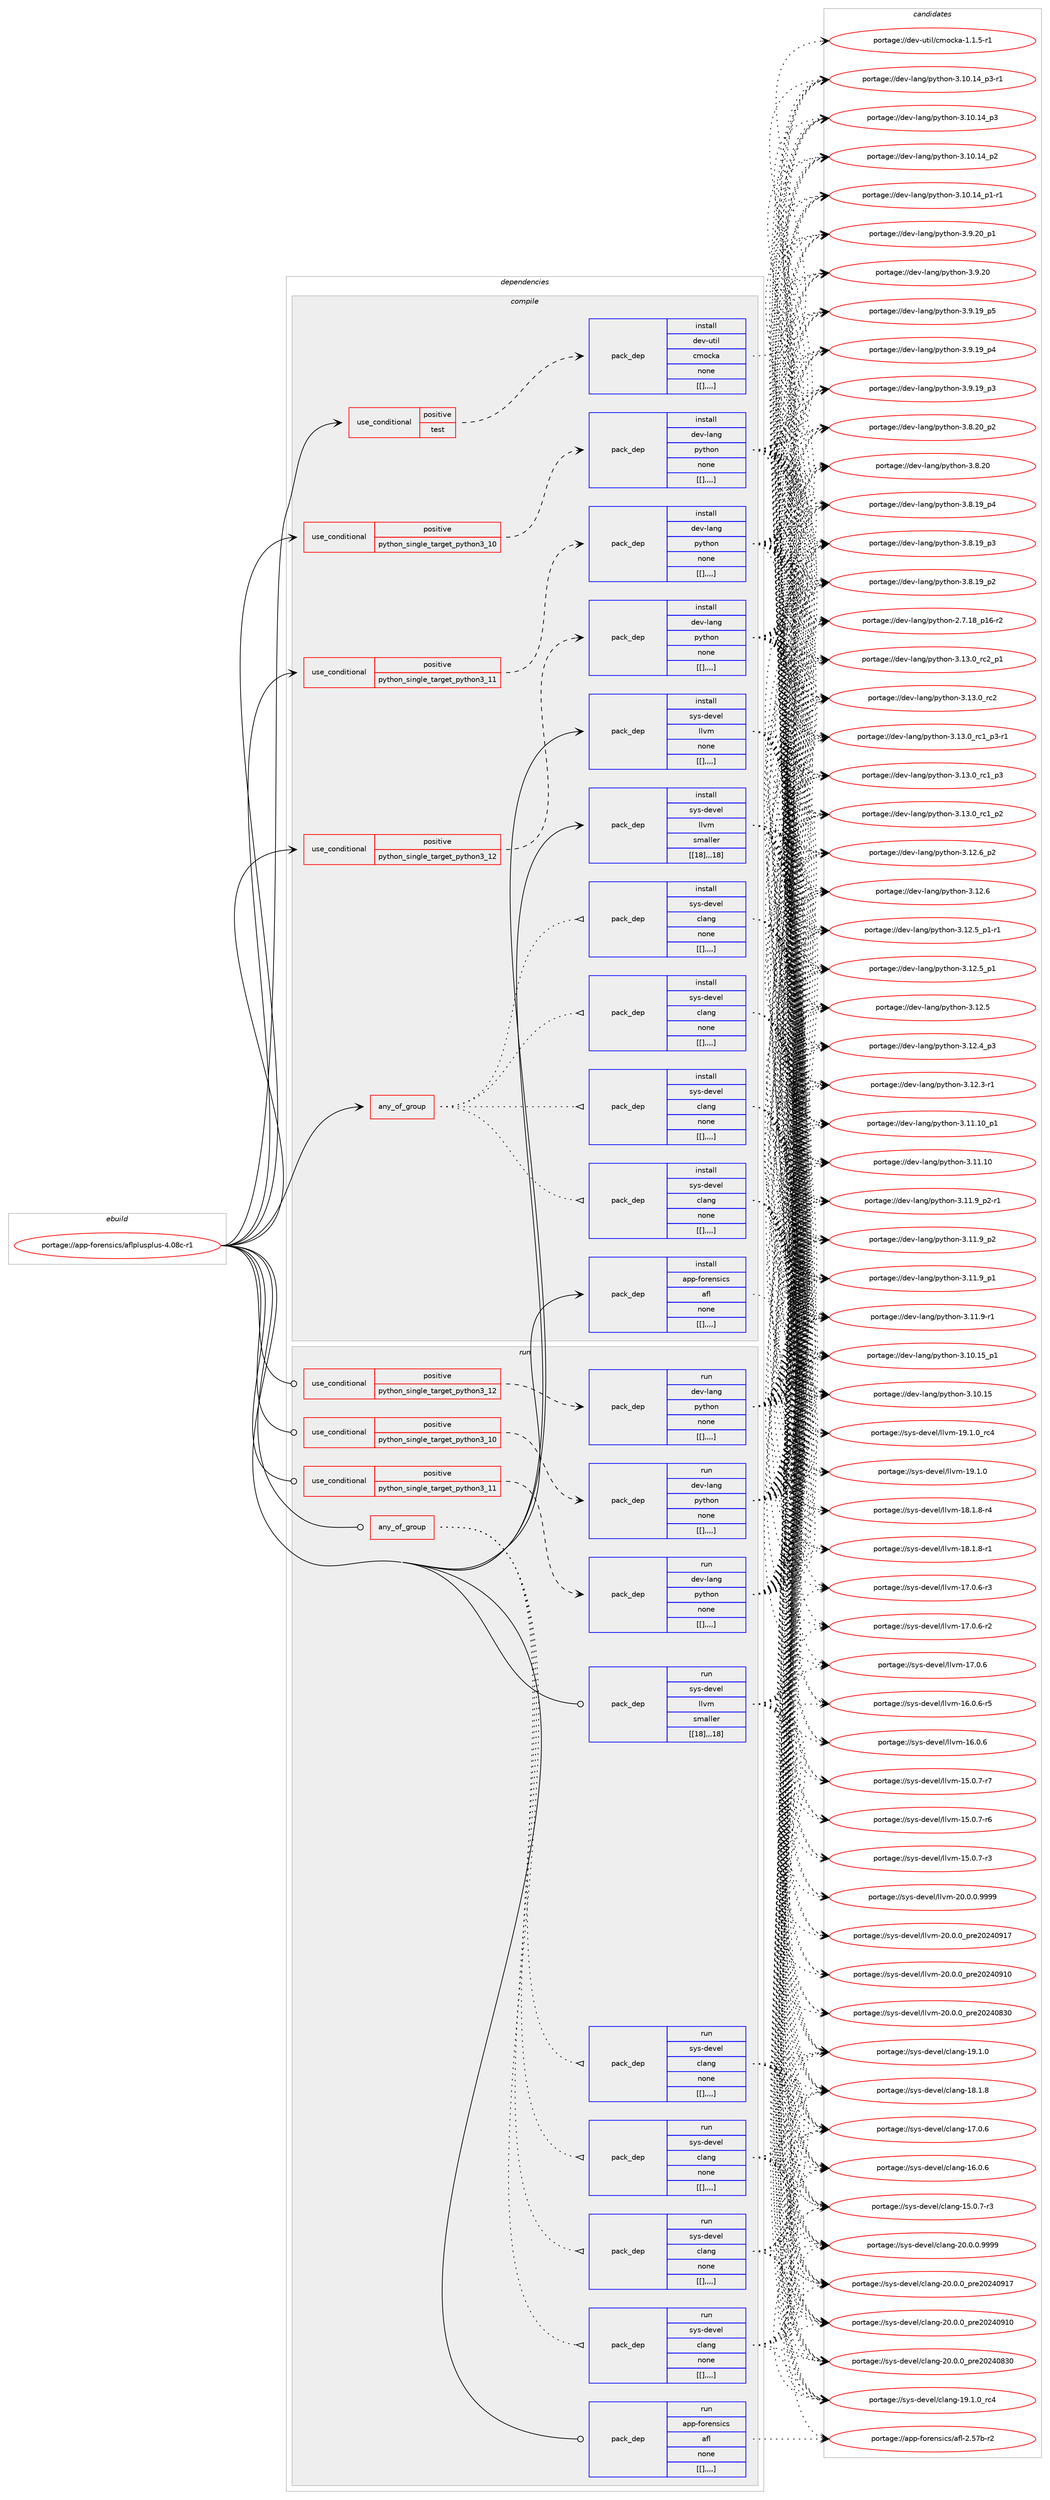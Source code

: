 digraph prolog {

# *************
# Graph options
# *************

newrank=true;
concentrate=true;
compound=true;
graph [rankdir=LR,fontname=Helvetica,fontsize=10,ranksep=1.5];#, ranksep=2.5, nodesep=0.2];
edge  [arrowhead=vee];
node  [fontname=Helvetica,fontsize=10];

# **********
# The ebuild
# **********

subgraph cluster_leftcol {
color=gray;
label=<<i>ebuild</i>>;
id [label="portage://app-forensics/aflplusplus-4.08c-r1", color=red, width=4, href="../app-forensics/aflplusplus-4.08c-r1.svg"];
}

# ****************
# The dependencies
# ****************

subgraph cluster_midcol {
color=gray;
label=<<i>dependencies</i>>;
subgraph cluster_compile {
fillcolor="#eeeeee";
style=filled;
label=<<i>compile</i>>;
subgraph any300 {
dependency36814 [label=<<TABLE BORDER="0" CELLBORDER="1" CELLSPACING="0" CELLPADDING="4"><TR><TD CELLPADDING="10">any_of_group</TD></TR></TABLE>>, shape=none, color=red];subgraph pack25415 {
dependency36815 [label=<<TABLE BORDER="0" CELLBORDER="1" CELLSPACING="0" CELLPADDING="4" WIDTH="220"><TR><TD ROWSPAN="6" CELLPADDING="30">pack_dep</TD></TR><TR><TD WIDTH="110">install</TD></TR><TR><TD>sys-devel</TD></TR><TR><TD>clang</TD></TR><TR><TD>none</TD></TR><TR><TD>[[],,,,]</TD></TR></TABLE>>, shape=none, color=blue];
}
dependency36814:e -> dependency36815:w [weight=20,style="dotted",arrowhead="oinv"];
subgraph pack25416 {
dependency36816 [label=<<TABLE BORDER="0" CELLBORDER="1" CELLSPACING="0" CELLPADDING="4" WIDTH="220"><TR><TD ROWSPAN="6" CELLPADDING="30">pack_dep</TD></TR><TR><TD WIDTH="110">install</TD></TR><TR><TD>sys-devel</TD></TR><TR><TD>clang</TD></TR><TR><TD>none</TD></TR><TR><TD>[[],,,,]</TD></TR></TABLE>>, shape=none, color=blue];
}
dependency36814:e -> dependency36816:w [weight=20,style="dotted",arrowhead="oinv"];
subgraph pack25417 {
dependency36817 [label=<<TABLE BORDER="0" CELLBORDER="1" CELLSPACING="0" CELLPADDING="4" WIDTH="220"><TR><TD ROWSPAN="6" CELLPADDING="30">pack_dep</TD></TR><TR><TD WIDTH="110">install</TD></TR><TR><TD>sys-devel</TD></TR><TR><TD>clang</TD></TR><TR><TD>none</TD></TR><TR><TD>[[],,,,]</TD></TR></TABLE>>, shape=none, color=blue];
}
dependency36814:e -> dependency36817:w [weight=20,style="dotted",arrowhead="oinv"];
subgraph pack25418 {
dependency36818 [label=<<TABLE BORDER="0" CELLBORDER="1" CELLSPACING="0" CELLPADDING="4" WIDTH="220"><TR><TD ROWSPAN="6" CELLPADDING="30">pack_dep</TD></TR><TR><TD WIDTH="110">install</TD></TR><TR><TD>sys-devel</TD></TR><TR><TD>clang</TD></TR><TR><TD>none</TD></TR><TR><TD>[[],,,,]</TD></TR></TABLE>>, shape=none, color=blue];
}
dependency36814:e -> dependency36818:w [weight=20,style="dotted",arrowhead="oinv"];
}
id:e -> dependency36814:w [weight=20,style="solid",arrowhead="vee"];
subgraph cond11036 {
dependency36819 [label=<<TABLE BORDER="0" CELLBORDER="1" CELLSPACING="0" CELLPADDING="4"><TR><TD ROWSPAN="3" CELLPADDING="10">use_conditional</TD></TR><TR><TD>positive</TD></TR><TR><TD>python_single_target_python3_10</TD></TR></TABLE>>, shape=none, color=red];
subgraph pack25419 {
dependency36820 [label=<<TABLE BORDER="0" CELLBORDER="1" CELLSPACING="0" CELLPADDING="4" WIDTH="220"><TR><TD ROWSPAN="6" CELLPADDING="30">pack_dep</TD></TR><TR><TD WIDTH="110">install</TD></TR><TR><TD>dev-lang</TD></TR><TR><TD>python</TD></TR><TR><TD>none</TD></TR><TR><TD>[[],,,,]</TD></TR></TABLE>>, shape=none, color=blue];
}
dependency36819:e -> dependency36820:w [weight=20,style="dashed",arrowhead="vee"];
}
id:e -> dependency36819:w [weight=20,style="solid",arrowhead="vee"];
subgraph cond11037 {
dependency36821 [label=<<TABLE BORDER="0" CELLBORDER="1" CELLSPACING="0" CELLPADDING="4"><TR><TD ROWSPAN="3" CELLPADDING="10">use_conditional</TD></TR><TR><TD>positive</TD></TR><TR><TD>python_single_target_python3_11</TD></TR></TABLE>>, shape=none, color=red];
subgraph pack25420 {
dependency36822 [label=<<TABLE BORDER="0" CELLBORDER="1" CELLSPACING="0" CELLPADDING="4" WIDTH="220"><TR><TD ROWSPAN="6" CELLPADDING="30">pack_dep</TD></TR><TR><TD WIDTH="110">install</TD></TR><TR><TD>dev-lang</TD></TR><TR><TD>python</TD></TR><TR><TD>none</TD></TR><TR><TD>[[],,,,]</TD></TR></TABLE>>, shape=none, color=blue];
}
dependency36821:e -> dependency36822:w [weight=20,style="dashed",arrowhead="vee"];
}
id:e -> dependency36821:w [weight=20,style="solid",arrowhead="vee"];
subgraph cond11038 {
dependency36823 [label=<<TABLE BORDER="0" CELLBORDER="1" CELLSPACING="0" CELLPADDING="4"><TR><TD ROWSPAN="3" CELLPADDING="10">use_conditional</TD></TR><TR><TD>positive</TD></TR><TR><TD>python_single_target_python3_12</TD></TR></TABLE>>, shape=none, color=red];
subgraph pack25421 {
dependency36824 [label=<<TABLE BORDER="0" CELLBORDER="1" CELLSPACING="0" CELLPADDING="4" WIDTH="220"><TR><TD ROWSPAN="6" CELLPADDING="30">pack_dep</TD></TR><TR><TD WIDTH="110">install</TD></TR><TR><TD>dev-lang</TD></TR><TR><TD>python</TD></TR><TR><TD>none</TD></TR><TR><TD>[[],,,,]</TD></TR></TABLE>>, shape=none, color=blue];
}
dependency36823:e -> dependency36824:w [weight=20,style="dashed",arrowhead="vee"];
}
id:e -> dependency36823:w [weight=20,style="solid",arrowhead="vee"];
subgraph cond11039 {
dependency36825 [label=<<TABLE BORDER="0" CELLBORDER="1" CELLSPACING="0" CELLPADDING="4"><TR><TD ROWSPAN="3" CELLPADDING="10">use_conditional</TD></TR><TR><TD>positive</TD></TR><TR><TD>test</TD></TR></TABLE>>, shape=none, color=red];
subgraph pack25422 {
dependency36826 [label=<<TABLE BORDER="0" CELLBORDER="1" CELLSPACING="0" CELLPADDING="4" WIDTH="220"><TR><TD ROWSPAN="6" CELLPADDING="30">pack_dep</TD></TR><TR><TD WIDTH="110">install</TD></TR><TR><TD>dev-util</TD></TR><TR><TD>cmocka</TD></TR><TR><TD>none</TD></TR><TR><TD>[[],,,,]</TD></TR></TABLE>>, shape=none, color=blue];
}
dependency36825:e -> dependency36826:w [weight=20,style="dashed",arrowhead="vee"];
}
id:e -> dependency36825:w [weight=20,style="solid",arrowhead="vee"];
subgraph pack25423 {
dependency36827 [label=<<TABLE BORDER="0" CELLBORDER="1" CELLSPACING="0" CELLPADDING="4" WIDTH="220"><TR><TD ROWSPAN="6" CELLPADDING="30">pack_dep</TD></TR><TR><TD WIDTH="110">install</TD></TR><TR><TD>sys-devel</TD></TR><TR><TD>llvm</TD></TR><TR><TD>smaller</TD></TR><TR><TD>[[18],,,18]</TD></TR></TABLE>>, shape=none, color=blue];
}
id:e -> dependency36827:w [weight=20,style="solid",arrowhead="vee"];
subgraph pack25424 {
dependency36828 [label=<<TABLE BORDER="0" CELLBORDER="1" CELLSPACING="0" CELLPADDING="4" WIDTH="220"><TR><TD ROWSPAN="6" CELLPADDING="30">pack_dep</TD></TR><TR><TD WIDTH="110">install</TD></TR><TR><TD>sys-devel</TD></TR><TR><TD>llvm</TD></TR><TR><TD>none</TD></TR><TR><TD>[[],,,,]</TD></TR></TABLE>>, shape=none, color=blue];
}
id:e -> dependency36828:w [weight=20,style="solid",arrowhead="vee"];
subgraph pack25425 {
dependency36829 [label=<<TABLE BORDER="0" CELLBORDER="1" CELLSPACING="0" CELLPADDING="4" WIDTH="220"><TR><TD ROWSPAN="6" CELLPADDING="30">pack_dep</TD></TR><TR><TD WIDTH="110">install</TD></TR><TR><TD>app-forensics</TD></TR><TR><TD>afl</TD></TR><TR><TD>none</TD></TR><TR><TD>[[],,,,]</TD></TR></TABLE>>, shape=none, color=blue];
}
id:e -> dependency36829:w [weight=20,style="solid",arrowhead="vee"];
}
subgraph cluster_compileandrun {
fillcolor="#eeeeee";
style=filled;
label=<<i>compile and run</i>>;
}
subgraph cluster_run {
fillcolor="#eeeeee";
style=filled;
label=<<i>run</i>>;
subgraph any301 {
dependency36830 [label=<<TABLE BORDER="0" CELLBORDER="1" CELLSPACING="0" CELLPADDING="4"><TR><TD CELLPADDING="10">any_of_group</TD></TR></TABLE>>, shape=none, color=red];subgraph pack25426 {
dependency36831 [label=<<TABLE BORDER="0" CELLBORDER="1" CELLSPACING="0" CELLPADDING="4" WIDTH="220"><TR><TD ROWSPAN="6" CELLPADDING="30">pack_dep</TD></TR><TR><TD WIDTH="110">run</TD></TR><TR><TD>sys-devel</TD></TR><TR><TD>clang</TD></TR><TR><TD>none</TD></TR><TR><TD>[[],,,,]</TD></TR></TABLE>>, shape=none, color=blue];
}
dependency36830:e -> dependency36831:w [weight=20,style="dotted",arrowhead="oinv"];
subgraph pack25427 {
dependency36832 [label=<<TABLE BORDER="0" CELLBORDER="1" CELLSPACING="0" CELLPADDING="4" WIDTH="220"><TR><TD ROWSPAN="6" CELLPADDING="30">pack_dep</TD></TR><TR><TD WIDTH="110">run</TD></TR><TR><TD>sys-devel</TD></TR><TR><TD>clang</TD></TR><TR><TD>none</TD></TR><TR><TD>[[],,,,]</TD></TR></TABLE>>, shape=none, color=blue];
}
dependency36830:e -> dependency36832:w [weight=20,style="dotted",arrowhead="oinv"];
subgraph pack25428 {
dependency36833 [label=<<TABLE BORDER="0" CELLBORDER="1" CELLSPACING="0" CELLPADDING="4" WIDTH="220"><TR><TD ROWSPAN="6" CELLPADDING="30">pack_dep</TD></TR><TR><TD WIDTH="110">run</TD></TR><TR><TD>sys-devel</TD></TR><TR><TD>clang</TD></TR><TR><TD>none</TD></TR><TR><TD>[[],,,,]</TD></TR></TABLE>>, shape=none, color=blue];
}
dependency36830:e -> dependency36833:w [weight=20,style="dotted",arrowhead="oinv"];
subgraph pack25429 {
dependency36834 [label=<<TABLE BORDER="0" CELLBORDER="1" CELLSPACING="0" CELLPADDING="4" WIDTH="220"><TR><TD ROWSPAN="6" CELLPADDING="30">pack_dep</TD></TR><TR><TD WIDTH="110">run</TD></TR><TR><TD>sys-devel</TD></TR><TR><TD>clang</TD></TR><TR><TD>none</TD></TR><TR><TD>[[],,,,]</TD></TR></TABLE>>, shape=none, color=blue];
}
dependency36830:e -> dependency36834:w [weight=20,style="dotted",arrowhead="oinv"];
}
id:e -> dependency36830:w [weight=20,style="solid",arrowhead="odot"];
subgraph cond11040 {
dependency36835 [label=<<TABLE BORDER="0" CELLBORDER="1" CELLSPACING="0" CELLPADDING="4"><TR><TD ROWSPAN="3" CELLPADDING="10">use_conditional</TD></TR><TR><TD>positive</TD></TR><TR><TD>python_single_target_python3_10</TD></TR></TABLE>>, shape=none, color=red];
subgraph pack25430 {
dependency36836 [label=<<TABLE BORDER="0" CELLBORDER="1" CELLSPACING="0" CELLPADDING="4" WIDTH="220"><TR><TD ROWSPAN="6" CELLPADDING="30">pack_dep</TD></TR><TR><TD WIDTH="110">run</TD></TR><TR><TD>dev-lang</TD></TR><TR><TD>python</TD></TR><TR><TD>none</TD></TR><TR><TD>[[],,,,]</TD></TR></TABLE>>, shape=none, color=blue];
}
dependency36835:e -> dependency36836:w [weight=20,style="dashed",arrowhead="vee"];
}
id:e -> dependency36835:w [weight=20,style="solid",arrowhead="odot"];
subgraph cond11041 {
dependency36837 [label=<<TABLE BORDER="0" CELLBORDER="1" CELLSPACING="0" CELLPADDING="4"><TR><TD ROWSPAN="3" CELLPADDING="10">use_conditional</TD></TR><TR><TD>positive</TD></TR><TR><TD>python_single_target_python3_11</TD></TR></TABLE>>, shape=none, color=red];
subgraph pack25431 {
dependency36838 [label=<<TABLE BORDER="0" CELLBORDER="1" CELLSPACING="0" CELLPADDING="4" WIDTH="220"><TR><TD ROWSPAN="6" CELLPADDING="30">pack_dep</TD></TR><TR><TD WIDTH="110">run</TD></TR><TR><TD>dev-lang</TD></TR><TR><TD>python</TD></TR><TR><TD>none</TD></TR><TR><TD>[[],,,,]</TD></TR></TABLE>>, shape=none, color=blue];
}
dependency36837:e -> dependency36838:w [weight=20,style="dashed",arrowhead="vee"];
}
id:e -> dependency36837:w [weight=20,style="solid",arrowhead="odot"];
subgraph cond11042 {
dependency36839 [label=<<TABLE BORDER="0" CELLBORDER="1" CELLSPACING="0" CELLPADDING="4"><TR><TD ROWSPAN="3" CELLPADDING="10">use_conditional</TD></TR><TR><TD>positive</TD></TR><TR><TD>python_single_target_python3_12</TD></TR></TABLE>>, shape=none, color=red];
subgraph pack25432 {
dependency36840 [label=<<TABLE BORDER="0" CELLBORDER="1" CELLSPACING="0" CELLPADDING="4" WIDTH="220"><TR><TD ROWSPAN="6" CELLPADDING="30">pack_dep</TD></TR><TR><TD WIDTH="110">run</TD></TR><TR><TD>dev-lang</TD></TR><TR><TD>python</TD></TR><TR><TD>none</TD></TR><TR><TD>[[],,,,]</TD></TR></TABLE>>, shape=none, color=blue];
}
dependency36839:e -> dependency36840:w [weight=20,style="dashed",arrowhead="vee"];
}
id:e -> dependency36839:w [weight=20,style="solid",arrowhead="odot"];
subgraph pack25433 {
dependency36841 [label=<<TABLE BORDER="0" CELLBORDER="1" CELLSPACING="0" CELLPADDING="4" WIDTH="220"><TR><TD ROWSPAN="6" CELLPADDING="30">pack_dep</TD></TR><TR><TD WIDTH="110">run</TD></TR><TR><TD>sys-devel</TD></TR><TR><TD>llvm</TD></TR><TR><TD>smaller</TD></TR><TR><TD>[[18],,,18]</TD></TR></TABLE>>, shape=none, color=blue];
}
id:e -> dependency36841:w [weight=20,style="solid",arrowhead="odot"];
subgraph pack25434 {
dependency36842 [label=<<TABLE BORDER="0" CELLBORDER="1" CELLSPACING="0" CELLPADDING="4" WIDTH="220"><TR><TD ROWSPAN="6" CELLPADDING="30">pack_dep</TD></TR><TR><TD WIDTH="110">run</TD></TR><TR><TD>app-forensics</TD></TR><TR><TD>afl</TD></TR><TR><TD>none</TD></TR><TR><TD>[[],,,,]</TD></TR></TABLE>>, shape=none, color=blue];
}
id:e -> dependency36842:w [weight=20,style="solid",arrowhead="odot"];
}
}

# **************
# The candidates
# **************

subgraph cluster_choices {
rank=same;
color=gray;
label=<<i>candidates</i>>;

subgraph choice25415 {
color=black;
nodesep=1;
choice11512111545100101118101108479910897110103455048464846484657575757 [label="portage://sys-devel/clang-20.0.0.9999", color=red, width=4,href="../sys-devel/clang-20.0.0.9999.svg"];
choice1151211154510010111810110847991089711010345504846484648951121141015048505248574955 [label="portage://sys-devel/clang-20.0.0_pre20240917", color=red, width=4,href="../sys-devel/clang-20.0.0_pre20240917.svg"];
choice1151211154510010111810110847991089711010345504846484648951121141015048505248574948 [label="portage://sys-devel/clang-20.0.0_pre20240910", color=red, width=4,href="../sys-devel/clang-20.0.0_pre20240910.svg"];
choice1151211154510010111810110847991089711010345504846484648951121141015048505248565148 [label="portage://sys-devel/clang-20.0.0_pre20240830", color=red, width=4,href="../sys-devel/clang-20.0.0_pre20240830.svg"];
choice1151211154510010111810110847991089711010345495746494648951149952 [label="portage://sys-devel/clang-19.1.0_rc4", color=red, width=4,href="../sys-devel/clang-19.1.0_rc4.svg"];
choice1151211154510010111810110847991089711010345495746494648 [label="portage://sys-devel/clang-19.1.0", color=red, width=4,href="../sys-devel/clang-19.1.0.svg"];
choice1151211154510010111810110847991089711010345495646494656 [label="portage://sys-devel/clang-18.1.8", color=red, width=4,href="../sys-devel/clang-18.1.8.svg"];
choice1151211154510010111810110847991089711010345495546484654 [label="portage://sys-devel/clang-17.0.6", color=red, width=4,href="../sys-devel/clang-17.0.6.svg"];
choice1151211154510010111810110847991089711010345495446484654 [label="portage://sys-devel/clang-16.0.6", color=red, width=4,href="../sys-devel/clang-16.0.6.svg"];
choice11512111545100101118101108479910897110103454953464846554511451 [label="portage://sys-devel/clang-15.0.7-r3", color=red, width=4,href="../sys-devel/clang-15.0.7-r3.svg"];
dependency36815:e -> choice11512111545100101118101108479910897110103455048464846484657575757:w [style=dotted,weight="100"];
dependency36815:e -> choice1151211154510010111810110847991089711010345504846484648951121141015048505248574955:w [style=dotted,weight="100"];
dependency36815:e -> choice1151211154510010111810110847991089711010345504846484648951121141015048505248574948:w [style=dotted,weight="100"];
dependency36815:e -> choice1151211154510010111810110847991089711010345504846484648951121141015048505248565148:w [style=dotted,weight="100"];
dependency36815:e -> choice1151211154510010111810110847991089711010345495746494648951149952:w [style=dotted,weight="100"];
dependency36815:e -> choice1151211154510010111810110847991089711010345495746494648:w [style=dotted,weight="100"];
dependency36815:e -> choice1151211154510010111810110847991089711010345495646494656:w [style=dotted,weight="100"];
dependency36815:e -> choice1151211154510010111810110847991089711010345495546484654:w [style=dotted,weight="100"];
dependency36815:e -> choice1151211154510010111810110847991089711010345495446484654:w [style=dotted,weight="100"];
dependency36815:e -> choice11512111545100101118101108479910897110103454953464846554511451:w [style=dotted,weight="100"];
}
subgraph choice25416 {
color=black;
nodesep=1;
choice11512111545100101118101108479910897110103455048464846484657575757 [label="portage://sys-devel/clang-20.0.0.9999", color=red, width=4,href="../sys-devel/clang-20.0.0.9999.svg"];
choice1151211154510010111810110847991089711010345504846484648951121141015048505248574955 [label="portage://sys-devel/clang-20.0.0_pre20240917", color=red, width=4,href="../sys-devel/clang-20.0.0_pre20240917.svg"];
choice1151211154510010111810110847991089711010345504846484648951121141015048505248574948 [label="portage://sys-devel/clang-20.0.0_pre20240910", color=red, width=4,href="../sys-devel/clang-20.0.0_pre20240910.svg"];
choice1151211154510010111810110847991089711010345504846484648951121141015048505248565148 [label="portage://sys-devel/clang-20.0.0_pre20240830", color=red, width=4,href="../sys-devel/clang-20.0.0_pre20240830.svg"];
choice1151211154510010111810110847991089711010345495746494648951149952 [label="portage://sys-devel/clang-19.1.0_rc4", color=red, width=4,href="../sys-devel/clang-19.1.0_rc4.svg"];
choice1151211154510010111810110847991089711010345495746494648 [label="portage://sys-devel/clang-19.1.0", color=red, width=4,href="../sys-devel/clang-19.1.0.svg"];
choice1151211154510010111810110847991089711010345495646494656 [label="portage://sys-devel/clang-18.1.8", color=red, width=4,href="../sys-devel/clang-18.1.8.svg"];
choice1151211154510010111810110847991089711010345495546484654 [label="portage://sys-devel/clang-17.0.6", color=red, width=4,href="../sys-devel/clang-17.0.6.svg"];
choice1151211154510010111810110847991089711010345495446484654 [label="portage://sys-devel/clang-16.0.6", color=red, width=4,href="../sys-devel/clang-16.0.6.svg"];
choice11512111545100101118101108479910897110103454953464846554511451 [label="portage://sys-devel/clang-15.0.7-r3", color=red, width=4,href="../sys-devel/clang-15.0.7-r3.svg"];
dependency36816:e -> choice11512111545100101118101108479910897110103455048464846484657575757:w [style=dotted,weight="100"];
dependency36816:e -> choice1151211154510010111810110847991089711010345504846484648951121141015048505248574955:w [style=dotted,weight="100"];
dependency36816:e -> choice1151211154510010111810110847991089711010345504846484648951121141015048505248574948:w [style=dotted,weight="100"];
dependency36816:e -> choice1151211154510010111810110847991089711010345504846484648951121141015048505248565148:w [style=dotted,weight="100"];
dependency36816:e -> choice1151211154510010111810110847991089711010345495746494648951149952:w [style=dotted,weight="100"];
dependency36816:e -> choice1151211154510010111810110847991089711010345495746494648:w [style=dotted,weight="100"];
dependency36816:e -> choice1151211154510010111810110847991089711010345495646494656:w [style=dotted,weight="100"];
dependency36816:e -> choice1151211154510010111810110847991089711010345495546484654:w [style=dotted,weight="100"];
dependency36816:e -> choice1151211154510010111810110847991089711010345495446484654:w [style=dotted,weight="100"];
dependency36816:e -> choice11512111545100101118101108479910897110103454953464846554511451:w [style=dotted,weight="100"];
}
subgraph choice25417 {
color=black;
nodesep=1;
choice11512111545100101118101108479910897110103455048464846484657575757 [label="portage://sys-devel/clang-20.0.0.9999", color=red, width=4,href="../sys-devel/clang-20.0.0.9999.svg"];
choice1151211154510010111810110847991089711010345504846484648951121141015048505248574955 [label="portage://sys-devel/clang-20.0.0_pre20240917", color=red, width=4,href="../sys-devel/clang-20.0.0_pre20240917.svg"];
choice1151211154510010111810110847991089711010345504846484648951121141015048505248574948 [label="portage://sys-devel/clang-20.0.0_pre20240910", color=red, width=4,href="../sys-devel/clang-20.0.0_pre20240910.svg"];
choice1151211154510010111810110847991089711010345504846484648951121141015048505248565148 [label="portage://sys-devel/clang-20.0.0_pre20240830", color=red, width=4,href="../sys-devel/clang-20.0.0_pre20240830.svg"];
choice1151211154510010111810110847991089711010345495746494648951149952 [label="portage://sys-devel/clang-19.1.0_rc4", color=red, width=4,href="../sys-devel/clang-19.1.0_rc4.svg"];
choice1151211154510010111810110847991089711010345495746494648 [label="portage://sys-devel/clang-19.1.0", color=red, width=4,href="../sys-devel/clang-19.1.0.svg"];
choice1151211154510010111810110847991089711010345495646494656 [label="portage://sys-devel/clang-18.1.8", color=red, width=4,href="../sys-devel/clang-18.1.8.svg"];
choice1151211154510010111810110847991089711010345495546484654 [label="portage://sys-devel/clang-17.0.6", color=red, width=4,href="../sys-devel/clang-17.0.6.svg"];
choice1151211154510010111810110847991089711010345495446484654 [label="portage://sys-devel/clang-16.0.6", color=red, width=4,href="../sys-devel/clang-16.0.6.svg"];
choice11512111545100101118101108479910897110103454953464846554511451 [label="portage://sys-devel/clang-15.0.7-r3", color=red, width=4,href="../sys-devel/clang-15.0.7-r3.svg"];
dependency36817:e -> choice11512111545100101118101108479910897110103455048464846484657575757:w [style=dotted,weight="100"];
dependency36817:e -> choice1151211154510010111810110847991089711010345504846484648951121141015048505248574955:w [style=dotted,weight="100"];
dependency36817:e -> choice1151211154510010111810110847991089711010345504846484648951121141015048505248574948:w [style=dotted,weight="100"];
dependency36817:e -> choice1151211154510010111810110847991089711010345504846484648951121141015048505248565148:w [style=dotted,weight="100"];
dependency36817:e -> choice1151211154510010111810110847991089711010345495746494648951149952:w [style=dotted,weight="100"];
dependency36817:e -> choice1151211154510010111810110847991089711010345495746494648:w [style=dotted,weight="100"];
dependency36817:e -> choice1151211154510010111810110847991089711010345495646494656:w [style=dotted,weight="100"];
dependency36817:e -> choice1151211154510010111810110847991089711010345495546484654:w [style=dotted,weight="100"];
dependency36817:e -> choice1151211154510010111810110847991089711010345495446484654:w [style=dotted,weight="100"];
dependency36817:e -> choice11512111545100101118101108479910897110103454953464846554511451:w [style=dotted,weight="100"];
}
subgraph choice25418 {
color=black;
nodesep=1;
choice11512111545100101118101108479910897110103455048464846484657575757 [label="portage://sys-devel/clang-20.0.0.9999", color=red, width=4,href="../sys-devel/clang-20.0.0.9999.svg"];
choice1151211154510010111810110847991089711010345504846484648951121141015048505248574955 [label="portage://sys-devel/clang-20.0.0_pre20240917", color=red, width=4,href="../sys-devel/clang-20.0.0_pre20240917.svg"];
choice1151211154510010111810110847991089711010345504846484648951121141015048505248574948 [label="portage://sys-devel/clang-20.0.0_pre20240910", color=red, width=4,href="../sys-devel/clang-20.0.0_pre20240910.svg"];
choice1151211154510010111810110847991089711010345504846484648951121141015048505248565148 [label="portage://sys-devel/clang-20.0.0_pre20240830", color=red, width=4,href="../sys-devel/clang-20.0.0_pre20240830.svg"];
choice1151211154510010111810110847991089711010345495746494648951149952 [label="portage://sys-devel/clang-19.1.0_rc4", color=red, width=4,href="../sys-devel/clang-19.1.0_rc4.svg"];
choice1151211154510010111810110847991089711010345495746494648 [label="portage://sys-devel/clang-19.1.0", color=red, width=4,href="../sys-devel/clang-19.1.0.svg"];
choice1151211154510010111810110847991089711010345495646494656 [label="portage://sys-devel/clang-18.1.8", color=red, width=4,href="../sys-devel/clang-18.1.8.svg"];
choice1151211154510010111810110847991089711010345495546484654 [label="portage://sys-devel/clang-17.0.6", color=red, width=4,href="../sys-devel/clang-17.0.6.svg"];
choice1151211154510010111810110847991089711010345495446484654 [label="portage://sys-devel/clang-16.0.6", color=red, width=4,href="../sys-devel/clang-16.0.6.svg"];
choice11512111545100101118101108479910897110103454953464846554511451 [label="portage://sys-devel/clang-15.0.7-r3", color=red, width=4,href="../sys-devel/clang-15.0.7-r3.svg"];
dependency36818:e -> choice11512111545100101118101108479910897110103455048464846484657575757:w [style=dotted,weight="100"];
dependency36818:e -> choice1151211154510010111810110847991089711010345504846484648951121141015048505248574955:w [style=dotted,weight="100"];
dependency36818:e -> choice1151211154510010111810110847991089711010345504846484648951121141015048505248574948:w [style=dotted,weight="100"];
dependency36818:e -> choice1151211154510010111810110847991089711010345504846484648951121141015048505248565148:w [style=dotted,weight="100"];
dependency36818:e -> choice1151211154510010111810110847991089711010345495746494648951149952:w [style=dotted,weight="100"];
dependency36818:e -> choice1151211154510010111810110847991089711010345495746494648:w [style=dotted,weight="100"];
dependency36818:e -> choice1151211154510010111810110847991089711010345495646494656:w [style=dotted,weight="100"];
dependency36818:e -> choice1151211154510010111810110847991089711010345495546484654:w [style=dotted,weight="100"];
dependency36818:e -> choice1151211154510010111810110847991089711010345495446484654:w [style=dotted,weight="100"];
dependency36818:e -> choice11512111545100101118101108479910897110103454953464846554511451:w [style=dotted,weight="100"];
}
subgraph choice25419 {
color=black;
nodesep=1;
choice100101118451089711010347112121116104111110455146495146489511499509511249 [label="portage://dev-lang/python-3.13.0_rc2_p1", color=red, width=4,href="../dev-lang/python-3.13.0_rc2_p1.svg"];
choice10010111845108971101034711212111610411111045514649514648951149950 [label="portage://dev-lang/python-3.13.0_rc2", color=red, width=4,href="../dev-lang/python-3.13.0_rc2.svg"];
choice1001011184510897110103471121211161041111104551464951464895114994995112514511449 [label="portage://dev-lang/python-3.13.0_rc1_p3-r1", color=red, width=4,href="../dev-lang/python-3.13.0_rc1_p3-r1.svg"];
choice100101118451089711010347112121116104111110455146495146489511499499511251 [label="portage://dev-lang/python-3.13.0_rc1_p3", color=red, width=4,href="../dev-lang/python-3.13.0_rc1_p3.svg"];
choice100101118451089711010347112121116104111110455146495146489511499499511250 [label="portage://dev-lang/python-3.13.0_rc1_p2", color=red, width=4,href="../dev-lang/python-3.13.0_rc1_p2.svg"];
choice100101118451089711010347112121116104111110455146495046549511250 [label="portage://dev-lang/python-3.12.6_p2", color=red, width=4,href="../dev-lang/python-3.12.6_p2.svg"];
choice10010111845108971101034711212111610411111045514649504654 [label="portage://dev-lang/python-3.12.6", color=red, width=4,href="../dev-lang/python-3.12.6.svg"];
choice1001011184510897110103471121211161041111104551464950465395112494511449 [label="portage://dev-lang/python-3.12.5_p1-r1", color=red, width=4,href="../dev-lang/python-3.12.5_p1-r1.svg"];
choice100101118451089711010347112121116104111110455146495046539511249 [label="portage://dev-lang/python-3.12.5_p1", color=red, width=4,href="../dev-lang/python-3.12.5_p1.svg"];
choice10010111845108971101034711212111610411111045514649504653 [label="portage://dev-lang/python-3.12.5", color=red, width=4,href="../dev-lang/python-3.12.5.svg"];
choice100101118451089711010347112121116104111110455146495046529511251 [label="portage://dev-lang/python-3.12.4_p3", color=red, width=4,href="../dev-lang/python-3.12.4_p3.svg"];
choice100101118451089711010347112121116104111110455146495046514511449 [label="portage://dev-lang/python-3.12.3-r1", color=red, width=4,href="../dev-lang/python-3.12.3-r1.svg"];
choice10010111845108971101034711212111610411111045514649494649489511249 [label="portage://dev-lang/python-3.11.10_p1", color=red, width=4,href="../dev-lang/python-3.11.10_p1.svg"];
choice1001011184510897110103471121211161041111104551464949464948 [label="portage://dev-lang/python-3.11.10", color=red, width=4,href="../dev-lang/python-3.11.10.svg"];
choice1001011184510897110103471121211161041111104551464949465795112504511449 [label="portage://dev-lang/python-3.11.9_p2-r1", color=red, width=4,href="../dev-lang/python-3.11.9_p2-r1.svg"];
choice100101118451089711010347112121116104111110455146494946579511250 [label="portage://dev-lang/python-3.11.9_p2", color=red, width=4,href="../dev-lang/python-3.11.9_p2.svg"];
choice100101118451089711010347112121116104111110455146494946579511249 [label="portage://dev-lang/python-3.11.9_p1", color=red, width=4,href="../dev-lang/python-3.11.9_p1.svg"];
choice100101118451089711010347112121116104111110455146494946574511449 [label="portage://dev-lang/python-3.11.9-r1", color=red, width=4,href="../dev-lang/python-3.11.9-r1.svg"];
choice10010111845108971101034711212111610411111045514649484649539511249 [label="portage://dev-lang/python-3.10.15_p1", color=red, width=4,href="../dev-lang/python-3.10.15_p1.svg"];
choice1001011184510897110103471121211161041111104551464948464953 [label="portage://dev-lang/python-3.10.15", color=red, width=4,href="../dev-lang/python-3.10.15.svg"];
choice100101118451089711010347112121116104111110455146494846495295112514511449 [label="portage://dev-lang/python-3.10.14_p3-r1", color=red, width=4,href="../dev-lang/python-3.10.14_p3-r1.svg"];
choice10010111845108971101034711212111610411111045514649484649529511251 [label="portage://dev-lang/python-3.10.14_p3", color=red, width=4,href="../dev-lang/python-3.10.14_p3.svg"];
choice10010111845108971101034711212111610411111045514649484649529511250 [label="portage://dev-lang/python-3.10.14_p2", color=red, width=4,href="../dev-lang/python-3.10.14_p2.svg"];
choice100101118451089711010347112121116104111110455146494846495295112494511449 [label="portage://dev-lang/python-3.10.14_p1-r1", color=red, width=4,href="../dev-lang/python-3.10.14_p1-r1.svg"];
choice100101118451089711010347112121116104111110455146574650489511249 [label="portage://dev-lang/python-3.9.20_p1", color=red, width=4,href="../dev-lang/python-3.9.20_p1.svg"];
choice10010111845108971101034711212111610411111045514657465048 [label="portage://dev-lang/python-3.9.20", color=red, width=4,href="../dev-lang/python-3.9.20.svg"];
choice100101118451089711010347112121116104111110455146574649579511253 [label="portage://dev-lang/python-3.9.19_p5", color=red, width=4,href="../dev-lang/python-3.9.19_p5.svg"];
choice100101118451089711010347112121116104111110455146574649579511252 [label="portage://dev-lang/python-3.9.19_p4", color=red, width=4,href="../dev-lang/python-3.9.19_p4.svg"];
choice100101118451089711010347112121116104111110455146574649579511251 [label="portage://dev-lang/python-3.9.19_p3", color=red, width=4,href="../dev-lang/python-3.9.19_p3.svg"];
choice100101118451089711010347112121116104111110455146564650489511250 [label="portage://dev-lang/python-3.8.20_p2", color=red, width=4,href="../dev-lang/python-3.8.20_p2.svg"];
choice10010111845108971101034711212111610411111045514656465048 [label="portage://dev-lang/python-3.8.20", color=red, width=4,href="../dev-lang/python-3.8.20.svg"];
choice100101118451089711010347112121116104111110455146564649579511252 [label="portage://dev-lang/python-3.8.19_p4", color=red, width=4,href="../dev-lang/python-3.8.19_p4.svg"];
choice100101118451089711010347112121116104111110455146564649579511251 [label="portage://dev-lang/python-3.8.19_p3", color=red, width=4,href="../dev-lang/python-3.8.19_p3.svg"];
choice100101118451089711010347112121116104111110455146564649579511250 [label="portage://dev-lang/python-3.8.19_p2", color=red, width=4,href="../dev-lang/python-3.8.19_p2.svg"];
choice100101118451089711010347112121116104111110455046554649569511249544511450 [label="portage://dev-lang/python-2.7.18_p16-r2", color=red, width=4,href="../dev-lang/python-2.7.18_p16-r2.svg"];
dependency36820:e -> choice100101118451089711010347112121116104111110455146495146489511499509511249:w [style=dotted,weight="100"];
dependency36820:e -> choice10010111845108971101034711212111610411111045514649514648951149950:w [style=dotted,weight="100"];
dependency36820:e -> choice1001011184510897110103471121211161041111104551464951464895114994995112514511449:w [style=dotted,weight="100"];
dependency36820:e -> choice100101118451089711010347112121116104111110455146495146489511499499511251:w [style=dotted,weight="100"];
dependency36820:e -> choice100101118451089711010347112121116104111110455146495146489511499499511250:w [style=dotted,weight="100"];
dependency36820:e -> choice100101118451089711010347112121116104111110455146495046549511250:w [style=dotted,weight="100"];
dependency36820:e -> choice10010111845108971101034711212111610411111045514649504654:w [style=dotted,weight="100"];
dependency36820:e -> choice1001011184510897110103471121211161041111104551464950465395112494511449:w [style=dotted,weight="100"];
dependency36820:e -> choice100101118451089711010347112121116104111110455146495046539511249:w [style=dotted,weight="100"];
dependency36820:e -> choice10010111845108971101034711212111610411111045514649504653:w [style=dotted,weight="100"];
dependency36820:e -> choice100101118451089711010347112121116104111110455146495046529511251:w [style=dotted,weight="100"];
dependency36820:e -> choice100101118451089711010347112121116104111110455146495046514511449:w [style=dotted,weight="100"];
dependency36820:e -> choice10010111845108971101034711212111610411111045514649494649489511249:w [style=dotted,weight="100"];
dependency36820:e -> choice1001011184510897110103471121211161041111104551464949464948:w [style=dotted,weight="100"];
dependency36820:e -> choice1001011184510897110103471121211161041111104551464949465795112504511449:w [style=dotted,weight="100"];
dependency36820:e -> choice100101118451089711010347112121116104111110455146494946579511250:w [style=dotted,weight="100"];
dependency36820:e -> choice100101118451089711010347112121116104111110455146494946579511249:w [style=dotted,weight="100"];
dependency36820:e -> choice100101118451089711010347112121116104111110455146494946574511449:w [style=dotted,weight="100"];
dependency36820:e -> choice10010111845108971101034711212111610411111045514649484649539511249:w [style=dotted,weight="100"];
dependency36820:e -> choice1001011184510897110103471121211161041111104551464948464953:w [style=dotted,weight="100"];
dependency36820:e -> choice100101118451089711010347112121116104111110455146494846495295112514511449:w [style=dotted,weight="100"];
dependency36820:e -> choice10010111845108971101034711212111610411111045514649484649529511251:w [style=dotted,weight="100"];
dependency36820:e -> choice10010111845108971101034711212111610411111045514649484649529511250:w [style=dotted,weight="100"];
dependency36820:e -> choice100101118451089711010347112121116104111110455146494846495295112494511449:w [style=dotted,weight="100"];
dependency36820:e -> choice100101118451089711010347112121116104111110455146574650489511249:w [style=dotted,weight="100"];
dependency36820:e -> choice10010111845108971101034711212111610411111045514657465048:w [style=dotted,weight="100"];
dependency36820:e -> choice100101118451089711010347112121116104111110455146574649579511253:w [style=dotted,weight="100"];
dependency36820:e -> choice100101118451089711010347112121116104111110455146574649579511252:w [style=dotted,weight="100"];
dependency36820:e -> choice100101118451089711010347112121116104111110455146574649579511251:w [style=dotted,weight="100"];
dependency36820:e -> choice100101118451089711010347112121116104111110455146564650489511250:w [style=dotted,weight="100"];
dependency36820:e -> choice10010111845108971101034711212111610411111045514656465048:w [style=dotted,weight="100"];
dependency36820:e -> choice100101118451089711010347112121116104111110455146564649579511252:w [style=dotted,weight="100"];
dependency36820:e -> choice100101118451089711010347112121116104111110455146564649579511251:w [style=dotted,weight="100"];
dependency36820:e -> choice100101118451089711010347112121116104111110455146564649579511250:w [style=dotted,weight="100"];
dependency36820:e -> choice100101118451089711010347112121116104111110455046554649569511249544511450:w [style=dotted,weight="100"];
}
subgraph choice25420 {
color=black;
nodesep=1;
choice100101118451089711010347112121116104111110455146495146489511499509511249 [label="portage://dev-lang/python-3.13.0_rc2_p1", color=red, width=4,href="../dev-lang/python-3.13.0_rc2_p1.svg"];
choice10010111845108971101034711212111610411111045514649514648951149950 [label="portage://dev-lang/python-3.13.0_rc2", color=red, width=4,href="../dev-lang/python-3.13.0_rc2.svg"];
choice1001011184510897110103471121211161041111104551464951464895114994995112514511449 [label="portage://dev-lang/python-3.13.0_rc1_p3-r1", color=red, width=4,href="../dev-lang/python-3.13.0_rc1_p3-r1.svg"];
choice100101118451089711010347112121116104111110455146495146489511499499511251 [label="portage://dev-lang/python-3.13.0_rc1_p3", color=red, width=4,href="../dev-lang/python-3.13.0_rc1_p3.svg"];
choice100101118451089711010347112121116104111110455146495146489511499499511250 [label="portage://dev-lang/python-3.13.0_rc1_p2", color=red, width=4,href="../dev-lang/python-3.13.0_rc1_p2.svg"];
choice100101118451089711010347112121116104111110455146495046549511250 [label="portage://dev-lang/python-3.12.6_p2", color=red, width=4,href="../dev-lang/python-3.12.6_p2.svg"];
choice10010111845108971101034711212111610411111045514649504654 [label="portage://dev-lang/python-3.12.6", color=red, width=4,href="../dev-lang/python-3.12.6.svg"];
choice1001011184510897110103471121211161041111104551464950465395112494511449 [label="portage://dev-lang/python-3.12.5_p1-r1", color=red, width=4,href="../dev-lang/python-3.12.5_p1-r1.svg"];
choice100101118451089711010347112121116104111110455146495046539511249 [label="portage://dev-lang/python-3.12.5_p1", color=red, width=4,href="../dev-lang/python-3.12.5_p1.svg"];
choice10010111845108971101034711212111610411111045514649504653 [label="portage://dev-lang/python-3.12.5", color=red, width=4,href="../dev-lang/python-3.12.5.svg"];
choice100101118451089711010347112121116104111110455146495046529511251 [label="portage://dev-lang/python-3.12.4_p3", color=red, width=4,href="../dev-lang/python-3.12.4_p3.svg"];
choice100101118451089711010347112121116104111110455146495046514511449 [label="portage://dev-lang/python-3.12.3-r1", color=red, width=4,href="../dev-lang/python-3.12.3-r1.svg"];
choice10010111845108971101034711212111610411111045514649494649489511249 [label="portage://dev-lang/python-3.11.10_p1", color=red, width=4,href="../dev-lang/python-3.11.10_p1.svg"];
choice1001011184510897110103471121211161041111104551464949464948 [label="portage://dev-lang/python-3.11.10", color=red, width=4,href="../dev-lang/python-3.11.10.svg"];
choice1001011184510897110103471121211161041111104551464949465795112504511449 [label="portage://dev-lang/python-3.11.9_p2-r1", color=red, width=4,href="../dev-lang/python-3.11.9_p2-r1.svg"];
choice100101118451089711010347112121116104111110455146494946579511250 [label="portage://dev-lang/python-3.11.9_p2", color=red, width=4,href="../dev-lang/python-3.11.9_p2.svg"];
choice100101118451089711010347112121116104111110455146494946579511249 [label="portage://dev-lang/python-3.11.9_p1", color=red, width=4,href="../dev-lang/python-3.11.9_p1.svg"];
choice100101118451089711010347112121116104111110455146494946574511449 [label="portage://dev-lang/python-3.11.9-r1", color=red, width=4,href="../dev-lang/python-3.11.9-r1.svg"];
choice10010111845108971101034711212111610411111045514649484649539511249 [label="portage://dev-lang/python-3.10.15_p1", color=red, width=4,href="../dev-lang/python-3.10.15_p1.svg"];
choice1001011184510897110103471121211161041111104551464948464953 [label="portage://dev-lang/python-3.10.15", color=red, width=4,href="../dev-lang/python-3.10.15.svg"];
choice100101118451089711010347112121116104111110455146494846495295112514511449 [label="portage://dev-lang/python-3.10.14_p3-r1", color=red, width=4,href="../dev-lang/python-3.10.14_p3-r1.svg"];
choice10010111845108971101034711212111610411111045514649484649529511251 [label="portage://dev-lang/python-3.10.14_p3", color=red, width=4,href="../dev-lang/python-3.10.14_p3.svg"];
choice10010111845108971101034711212111610411111045514649484649529511250 [label="portage://dev-lang/python-3.10.14_p2", color=red, width=4,href="../dev-lang/python-3.10.14_p2.svg"];
choice100101118451089711010347112121116104111110455146494846495295112494511449 [label="portage://dev-lang/python-3.10.14_p1-r1", color=red, width=4,href="../dev-lang/python-3.10.14_p1-r1.svg"];
choice100101118451089711010347112121116104111110455146574650489511249 [label="portage://dev-lang/python-3.9.20_p1", color=red, width=4,href="../dev-lang/python-3.9.20_p1.svg"];
choice10010111845108971101034711212111610411111045514657465048 [label="portage://dev-lang/python-3.9.20", color=red, width=4,href="../dev-lang/python-3.9.20.svg"];
choice100101118451089711010347112121116104111110455146574649579511253 [label="portage://dev-lang/python-3.9.19_p5", color=red, width=4,href="../dev-lang/python-3.9.19_p5.svg"];
choice100101118451089711010347112121116104111110455146574649579511252 [label="portage://dev-lang/python-3.9.19_p4", color=red, width=4,href="../dev-lang/python-3.9.19_p4.svg"];
choice100101118451089711010347112121116104111110455146574649579511251 [label="portage://dev-lang/python-3.9.19_p3", color=red, width=4,href="../dev-lang/python-3.9.19_p3.svg"];
choice100101118451089711010347112121116104111110455146564650489511250 [label="portage://dev-lang/python-3.8.20_p2", color=red, width=4,href="../dev-lang/python-3.8.20_p2.svg"];
choice10010111845108971101034711212111610411111045514656465048 [label="portage://dev-lang/python-3.8.20", color=red, width=4,href="../dev-lang/python-3.8.20.svg"];
choice100101118451089711010347112121116104111110455146564649579511252 [label="portage://dev-lang/python-3.8.19_p4", color=red, width=4,href="../dev-lang/python-3.8.19_p4.svg"];
choice100101118451089711010347112121116104111110455146564649579511251 [label="portage://dev-lang/python-3.8.19_p3", color=red, width=4,href="../dev-lang/python-3.8.19_p3.svg"];
choice100101118451089711010347112121116104111110455146564649579511250 [label="portage://dev-lang/python-3.8.19_p2", color=red, width=4,href="../dev-lang/python-3.8.19_p2.svg"];
choice100101118451089711010347112121116104111110455046554649569511249544511450 [label="portage://dev-lang/python-2.7.18_p16-r2", color=red, width=4,href="../dev-lang/python-2.7.18_p16-r2.svg"];
dependency36822:e -> choice100101118451089711010347112121116104111110455146495146489511499509511249:w [style=dotted,weight="100"];
dependency36822:e -> choice10010111845108971101034711212111610411111045514649514648951149950:w [style=dotted,weight="100"];
dependency36822:e -> choice1001011184510897110103471121211161041111104551464951464895114994995112514511449:w [style=dotted,weight="100"];
dependency36822:e -> choice100101118451089711010347112121116104111110455146495146489511499499511251:w [style=dotted,weight="100"];
dependency36822:e -> choice100101118451089711010347112121116104111110455146495146489511499499511250:w [style=dotted,weight="100"];
dependency36822:e -> choice100101118451089711010347112121116104111110455146495046549511250:w [style=dotted,weight="100"];
dependency36822:e -> choice10010111845108971101034711212111610411111045514649504654:w [style=dotted,weight="100"];
dependency36822:e -> choice1001011184510897110103471121211161041111104551464950465395112494511449:w [style=dotted,weight="100"];
dependency36822:e -> choice100101118451089711010347112121116104111110455146495046539511249:w [style=dotted,weight="100"];
dependency36822:e -> choice10010111845108971101034711212111610411111045514649504653:w [style=dotted,weight="100"];
dependency36822:e -> choice100101118451089711010347112121116104111110455146495046529511251:w [style=dotted,weight="100"];
dependency36822:e -> choice100101118451089711010347112121116104111110455146495046514511449:w [style=dotted,weight="100"];
dependency36822:e -> choice10010111845108971101034711212111610411111045514649494649489511249:w [style=dotted,weight="100"];
dependency36822:e -> choice1001011184510897110103471121211161041111104551464949464948:w [style=dotted,weight="100"];
dependency36822:e -> choice1001011184510897110103471121211161041111104551464949465795112504511449:w [style=dotted,weight="100"];
dependency36822:e -> choice100101118451089711010347112121116104111110455146494946579511250:w [style=dotted,weight="100"];
dependency36822:e -> choice100101118451089711010347112121116104111110455146494946579511249:w [style=dotted,weight="100"];
dependency36822:e -> choice100101118451089711010347112121116104111110455146494946574511449:w [style=dotted,weight="100"];
dependency36822:e -> choice10010111845108971101034711212111610411111045514649484649539511249:w [style=dotted,weight="100"];
dependency36822:e -> choice1001011184510897110103471121211161041111104551464948464953:w [style=dotted,weight="100"];
dependency36822:e -> choice100101118451089711010347112121116104111110455146494846495295112514511449:w [style=dotted,weight="100"];
dependency36822:e -> choice10010111845108971101034711212111610411111045514649484649529511251:w [style=dotted,weight="100"];
dependency36822:e -> choice10010111845108971101034711212111610411111045514649484649529511250:w [style=dotted,weight="100"];
dependency36822:e -> choice100101118451089711010347112121116104111110455146494846495295112494511449:w [style=dotted,weight="100"];
dependency36822:e -> choice100101118451089711010347112121116104111110455146574650489511249:w [style=dotted,weight="100"];
dependency36822:e -> choice10010111845108971101034711212111610411111045514657465048:w [style=dotted,weight="100"];
dependency36822:e -> choice100101118451089711010347112121116104111110455146574649579511253:w [style=dotted,weight="100"];
dependency36822:e -> choice100101118451089711010347112121116104111110455146574649579511252:w [style=dotted,weight="100"];
dependency36822:e -> choice100101118451089711010347112121116104111110455146574649579511251:w [style=dotted,weight="100"];
dependency36822:e -> choice100101118451089711010347112121116104111110455146564650489511250:w [style=dotted,weight="100"];
dependency36822:e -> choice10010111845108971101034711212111610411111045514656465048:w [style=dotted,weight="100"];
dependency36822:e -> choice100101118451089711010347112121116104111110455146564649579511252:w [style=dotted,weight="100"];
dependency36822:e -> choice100101118451089711010347112121116104111110455146564649579511251:w [style=dotted,weight="100"];
dependency36822:e -> choice100101118451089711010347112121116104111110455146564649579511250:w [style=dotted,weight="100"];
dependency36822:e -> choice100101118451089711010347112121116104111110455046554649569511249544511450:w [style=dotted,weight="100"];
}
subgraph choice25421 {
color=black;
nodesep=1;
choice100101118451089711010347112121116104111110455146495146489511499509511249 [label="portage://dev-lang/python-3.13.0_rc2_p1", color=red, width=4,href="../dev-lang/python-3.13.0_rc2_p1.svg"];
choice10010111845108971101034711212111610411111045514649514648951149950 [label="portage://dev-lang/python-3.13.0_rc2", color=red, width=4,href="../dev-lang/python-3.13.0_rc2.svg"];
choice1001011184510897110103471121211161041111104551464951464895114994995112514511449 [label="portage://dev-lang/python-3.13.0_rc1_p3-r1", color=red, width=4,href="../dev-lang/python-3.13.0_rc1_p3-r1.svg"];
choice100101118451089711010347112121116104111110455146495146489511499499511251 [label="portage://dev-lang/python-3.13.0_rc1_p3", color=red, width=4,href="../dev-lang/python-3.13.0_rc1_p3.svg"];
choice100101118451089711010347112121116104111110455146495146489511499499511250 [label="portage://dev-lang/python-3.13.0_rc1_p2", color=red, width=4,href="../dev-lang/python-3.13.0_rc1_p2.svg"];
choice100101118451089711010347112121116104111110455146495046549511250 [label="portage://dev-lang/python-3.12.6_p2", color=red, width=4,href="../dev-lang/python-3.12.6_p2.svg"];
choice10010111845108971101034711212111610411111045514649504654 [label="portage://dev-lang/python-3.12.6", color=red, width=4,href="../dev-lang/python-3.12.6.svg"];
choice1001011184510897110103471121211161041111104551464950465395112494511449 [label="portage://dev-lang/python-3.12.5_p1-r1", color=red, width=4,href="../dev-lang/python-3.12.5_p1-r1.svg"];
choice100101118451089711010347112121116104111110455146495046539511249 [label="portage://dev-lang/python-3.12.5_p1", color=red, width=4,href="../dev-lang/python-3.12.5_p1.svg"];
choice10010111845108971101034711212111610411111045514649504653 [label="portage://dev-lang/python-3.12.5", color=red, width=4,href="../dev-lang/python-3.12.5.svg"];
choice100101118451089711010347112121116104111110455146495046529511251 [label="portage://dev-lang/python-3.12.4_p3", color=red, width=4,href="../dev-lang/python-3.12.4_p3.svg"];
choice100101118451089711010347112121116104111110455146495046514511449 [label="portage://dev-lang/python-3.12.3-r1", color=red, width=4,href="../dev-lang/python-3.12.3-r1.svg"];
choice10010111845108971101034711212111610411111045514649494649489511249 [label="portage://dev-lang/python-3.11.10_p1", color=red, width=4,href="../dev-lang/python-3.11.10_p1.svg"];
choice1001011184510897110103471121211161041111104551464949464948 [label="portage://dev-lang/python-3.11.10", color=red, width=4,href="../dev-lang/python-3.11.10.svg"];
choice1001011184510897110103471121211161041111104551464949465795112504511449 [label="portage://dev-lang/python-3.11.9_p2-r1", color=red, width=4,href="../dev-lang/python-3.11.9_p2-r1.svg"];
choice100101118451089711010347112121116104111110455146494946579511250 [label="portage://dev-lang/python-3.11.9_p2", color=red, width=4,href="../dev-lang/python-3.11.9_p2.svg"];
choice100101118451089711010347112121116104111110455146494946579511249 [label="portage://dev-lang/python-3.11.9_p1", color=red, width=4,href="../dev-lang/python-3.11.9_p1.svg"];
choice100101118451089711010347112121116104111110455146494946574511449 [label="portage://dev-lang/python-3.11.9-r1", color=red, width=4,href="../dev-lang/python-3.11.9-r1.svg"];
choice10010111845108971101034711212111610411111045514649484649539511249 [label="portage://dev-lang/python-3.10.15_p1", color=red, width=4,href="../dev-lang/python-3.10.15_p1.svg"];
choice1001011184510897110103471121211161041111104551464948464953 [label="portage://dev-lang/python-3.10.15", color=red, width=4,href="../dev-lang/python-3.10.15.svg"];
choice100101118451089711010347112121116104111110455146494846495295112514511449 [label="portage://dev-lang/python-3.10.14_p3-r1", color=red, width=4,href="../dev-lang/python-3.10.14_p3-r1.svg"];
choice10010111845108971101034711212111610411111045514649484649529511251 [label="portage://dev-lang/python-3.10.14_p3", color=red, width=4,href="../dev-lang/python-3.10.14_p3.svg"];
choice10010111845108971101034711212111610411111045514649484649529511250 [label="portage://dev-lang/python-3.10.14_p2", color=red, width=4,href="../dev-lang/python-3.10.14_p2.svg"];
choice100101118451089711010347112121116104111110455146494846495295112494511449 [label="portage://dev-lang/python-3.10.14_p1-r1", color=red, width=4,href="../dev-lang/python-3.10.14_p1-r1.svg"];
choice100101118451089711010347112121116104111110455146574650489511249 [label="portage://dev-lang/python-3.9.20_p1", color=red, width=4,href="../dev-lang/python-3.9.20_p1.svg"];
choice10010111845108971101034711212111610411111045514657465048 [label="portage://dev-lang/python-3.9.20", color=red, width=4,href="../dev-lang/python-3.9.20.svg"];
choice100101118451089711010347112121116104111110455146574649579511253 [label="portage://dev-lang/python-3.9.19_p5", color=red, width=4,href="../dev-lang/python-3.9.19_p5.svg"];
choice100101118451089711010347112121116104111110455146574649579511252 [label="portage://dev-lang/python-3.9.19_p4", color=red, width=4,href="../dev-lang/python-3.9.19_p4.svg"];
choice100101118451089711010347112121116104111110455146574649579511251 [label="portage://dev-lang/python-3.9.19_p3", color=red, width=4,href="../dev-lang/python-3.9.19_p3.svg"];
choice100101118451089711010347112121116104111110455146564650489511250 [label="portage://dev-lang/python-3.8.20_p2", color=red, width=4,href="../dev-lang/python-3.8.20_p2.svg"];
choice10010111845108971101034711212111610411111045514656465048 [label="portage://dev-lang/python-3.8.20", color=red, width=4,href="../dev-lang/python-3.8.20.svg"];
choice100101118451089711010347112121116104111110455146564649579511252 [label="portage://dev-lang/python-3.8.19_p4", color=red, width=4,href="../dev-lang/python-3.8.19_p4.svg"];
choice100101118451089711010347112121116104111110455146564649579511251 [label="portage://dev-lang/python-3.8.19_p3", color=red, width=4,href="../dev-lang/python-3.8.19_p3.svg"];
choice100101118451089711010347112121116104111110455146564649579511250 [label="portage://dev-lang/python-3.8.19_p2", color=red, width=4,href="../dev-lang/python-3.8.19_p2.svg"];
choice100101118451089711010347112121116104111110455046554649569511249544511450 [label="portage://dev-lang/python-2.7.18_p16-r2", color=red, width=4,href="../dev-lang/python-2.7.18_p16-r2.svg"];
dependency36824:e -> choice100101118451089711010347112121116104111110455146495146489511499509511249:w [style=dotted,weight="100"];
dependency36824:e -> choice10010111845108971101034711212111610411111045514649514648951149950:w [style=dotted,weight="100"];
dependency36824:e -> choice1001011184510897110103471121211161041111104551464951464895114994995112514511449:w [style=dotted,weight="100"];
dependency36824:e -> choice100101118451089711010347112121116104111110455146495146489511499499511251:w [style=dotted,weight="100"];
dependency36824:e -> choice100101118451089711010347112121116104111110455146495146489511499499511250:w [style=dotted,weight="100"];
dependency36824:e -> choice100101118451089711010347112121116104111110455146495046549511250:w [style=dotted,weight="100"];
dependency36824:e -> choice10010111845108971101034711212111610411111045514649504654:w [style=dotted,weight="100"];
dependency36824:e -> choice1001011184510897110103471121211161041111104551464950465395112494511449:w [style=dotted,weight="100"];
dependency36824:e -> choice100101118451089711010347112121116104111110455146495046539511249:w [style=dotted,weight="100"];
dependency36824:e -> choice10010111845108971101034711212111610411111045514649504653:w [style=dotted,weight="100"];
dependency36824:e -> choice100101118451089711010347112121116104111110455146495046529511251:w [style=dotted,weight="100"];
dependency36824:e -> choice100101118451089711010347112121116104111110455146495046514511449:w [style=dotted,weight="100"];
dependency36824:e -> choice10010111845108971101034711212111610411111045514649494649489511249:w [style=dotted,weight="100"];
dependency36824:e -> choice1001011184510897110103471121211161041111104551464949464948:w [style=dotted,weight="100"];
dependency36824:e -> choice1001011184510897110103471121211161041111104551464949465795112504511449:w [style=dotted,weight="100"];
dependency36824:e -> choice100101118451089711010347112121116104111110455146494946579511250:w [style=dotted,weight="100"];
dependency36824:e -> choice100101118451089711010347112121116104111110455146494946579511249:w [style=dotted,weight="100"];
dependency36824:e -> choice100101118451089711010347112121116104111110455146494946574511449:w [style=dotted,weight="100"];
dependency36824:e -> choice10010111845108971101034711212111610411111045514649484649539511249:w [style=dotted,weight="100"];
dependency36824:e -> choice1001011184510897110103471121211161041111104551464948464953:w [style=dotted,weight="100"];
dependency36824:e -> choice100101118451089711010347112121116104111110455146494846495295112514511449:w [style=dotted,weight="100"];
dependency36824:e -> choice10010111845108971101034711212111610411111045514649484649529511251:w [style=dotted,weight="100"];
dependency36824:e -> choice10010111845108971101034711212111610411111045514649484649529511250:w [style=dotted,weight="100"];
dependency36824:e -> choice100101118451089711010347112121116104111110455146494846495295112494511449:w [style=dotted,weight="100"];
dependency36824:e -> choice100101118451089711010347112121116104111110455146574650489511249:w [style=dotted,weight="100"];
dependency36824:e -> choice10010111845108971101034711212111610411111045514657465048:w [style=dotted,weight="100"];
dependency36824:e -> choice100101118451089711010347112121116104111110455146574649579511253:w [style=dotted,weight="100"];
dependency36824:e -> choice100101118451089711010347112121116104111110455146574649579511252:w [style=dotted,weight="100"];
dependency36824:e -> choice100101118451089711010347112121116104111110455146574649579511251:w [style=dotted,weight="100"];
dependency36824:e -> choice100101118451089711010347112121116104111110455146564650489511250:w [style=dotted,weight="100"];
dependency36824:e -> choice10010111845108971101034711212111610411111045514656465048:w [style=dotted,weight="100"];
dependency36824:e -> choice100101118451089711010347112121116104111110455146564649579511252:w [style=dotted,weight="100"];
dependency36824:e -> choice100101118451089711010347112121116104111110455146564649579511251:w [style=dotted,weight="100"];
dependency36824:e -> choice100101118451089711010347112121116104111110455146564649579511250:w [style=dotted,weight="100"];
dependency36824:e -> choice100101118451089711010347112121116104111110455046554649569511249544511450:w [style=dotted,weight="100"];
}
subgraph choice25422 {
color=black;
nodesep=1;
choice10010111845117116105108479910911199107974549464946534511449 [label="portage://dev-util/cmocka-1.1.5-r1", color=red, width=4,href="../dev-util/cmocka-1.1.5-r1.svg"];
dependency36826:e -> choice10010111845117116105108479910911199107974549464946534511449:w [style=dotted,weight="100"];
}
subgraph choice25423 {
color=black;
nodesep=1;
choice1151211154510010111810110847108108118109455048464846484657575757 [label="portage://sys-devel/llvm-20.0.0.9999", color=red, width=4,href="../sys-devel/llvm-20.0.0.9999.svg"];
choice115121115451001011181011084710810811810945504846484648951121141015048505248574955 [label="portage://sys-devel/llvm-20.0.0_pre20240917", color=red, width=4,href="../sys-devel/llvm-20.0.0_pre20240917.svg"];
choice115121115451001011181011084710810811810945504846484648951121141015048505248574948 [label="portage://sys-devel/llvm-20.0.0_pre20240910", color=red, width=4,href="../sys-devel/llvm-20.0.0_pre20240910.svg"];
choice115121115451001011181011084710810811810945504846484648951121141015048505248565148 [label="portage://sys-devel/llvm-20.0.0_pre20240830", color=red, width=4,href="../sys-devel/llvm-20.0.0_pre20240830.svg"];
choice115121115451001011181011084710810811810945495746494648951149952 [label="portage://sys-devel/llvm-19.1.0_rc4", color=red, width=4,href="../sys-devel/llvm-19.1.0_rc4.svg"];
choice115121115451001011181011084710810811810945495746494648 [label="portage://sys-devel/llvm-19.1.0", color=red, width=4,href="../sys-devel/llvm-19.1.0.svg"];
choice1151211154510010111810110847108108118109454956464946564511452 [label="portage://sys-devel/llvm-18.1.8-r4", color=red, width=4,href="../sys-devel/llvm-18.1.8-r4.svg"];
choice1151211154510010111810110847108108118109454956464946564511449 [label="portage://sys-devel/llvm-18.1.8-r1", color=red, width=4,href="../sys-devel/llvm-18.1.8-r1.svg"];
choice1151211154510010111810110847108108118109454955464846544511451 [label="portage://sys-devel/llvm-17.0.6-r3", color=red, width=4,href="../sys-devel/llvm-17.0.6-r3.svg"];
choice1151211154510010111810110847108108118109454955464846544511450 [label="portage://sys-devel/llvm-17.0.6-r2", color=red, width=4,href="../sys-devel/llvm-17.0.6-r2.svg"];
choice115121115451001011181011084710810811810945495546484654 [label="portage://sys-devel/llvm-17.0.6", color=red, width=4,href="../sys-devel/llvm-17.0.6.svg"];
choice1151211154510010111810110847108108118109454954464846544511453 [label="portage://sys-devel/llvm-16.0.6-r5", color=red, width=4,href="../sys-devel/llvm-16.0.6-r5.svg"];
choice115121115451001011181011084710810811810945495446484654 [label="portage://sys-devel/llvm-16.0.6", color=red, width=4,href="../sys-devel/llvm-16.0.6.svg"];
choice1151211154510010111810110847108108118109454953464846554511455 [label="portage://sys-devel/llvm-15.0.7-r7", color=red, width=4,href="../sys-devel/llvm-15.0.7-r7.svg"];
choice1151211154510010111810110847108108118109454953464846554511454 [label="portage://sys-devel/llvm-15.0.7-r6", color=red, width=4,href="../sys-devel/llvm-15.0.7-r6.svg"];
choice1151211154510010111810110847108108118109454953464846554511451 [label="portage://sys-devel/llvm-15.0.7-r3", color=red, width=4,href="../sys-devel/llvm-15.0.7-r3.svg"];
dependency36827:e -> choice1151211154510010111810110847108108118109455048464846484657575757:w [style=dotted,weight="100"];
dependency36827:e -> choice115121115451001011181011084710810811810945504846484648951121141015048505248574955:w [style=dotted,weight="100"];
dependency36827:e -> choice115121115451001011181011084710810811810945504846484648951121141015048505248574948:w [style=dotted,weight="100"];
dependency36827:e -> choice115121115451001011181011084710810811810945504846484648951121141015048505248565148:w [style=dotted,weight="100"];
dependency36827:e -> choice115121115451001011181011084710810811810945495746494648951149952:w [style=dotted,weight="100"];
dependency36827:e -> choice115121115451001011181011084710810811810945495746494648:w [style=dotted,weight="100"];
dependency36827:e -> choice1151211154510010111810110847108108118109454956464946564511452:w [style=dotted,weight="100"];
dependency36827:e -> choice1151211154510010111810110847108108118109454956464946564511449:w [style=dotted,weight="100"];
dependency36827:e -> choice1151211154510010111810110847108108118109454955464846544511451:w [style=dotted,weight="100"];
dependency36827:e -> choice1151211154510010111810110847108108118109454955464846544511450:w [style=dotted,weight="100"];
dependency36827:e -> choice115121115451001011181011084710810811810945495546484654:w [style=dotted,weight="100"];
dependency36827:e -> choice1151211154510010111810110847108108118109454954464846544511453:w [style=dotted,weight="100"];
dependency36827:e -> choice115121115451001011181011084710810811810945495446484654:w [style=dotted,weight="100"];
dependency36827:e -> choice1151211154510010111810110847108108118109454953464846554511455:w [style=dotted,weight="100"];
dependency36827:e -> choice1151211154510010111810110847108108118109454953464846554511454:w [style=dotted,weight="100"];
dependency36827:e -> choice1151211154510010111810110847108108118109454953464846554511451:w [style=dotted,weight="100"];
}
subgraph choice25424 {
color=black;
nodesep=1;
choice1151211154510010111810110847108108118109455048464846484657575757 [label="portage://sys-devel/llvm-20.0.0.9999", color=red, width=4,href="../sys-devel/llvm-20.0.0.9999.svg"];
choice115121115451001011181011084710810811810945504846484648951121141015048505248574955 [label="portage://sys-devel/llvm-20.0.0_pre20240917", color=red, width=4,href="../sys-devel/llvm-20.0.0_pre20240917.svg"];
choice115121115451001011181011084710810811810945504846484648951121141015048505248574948 [label="portage://sys-devel/llvm-20.0.0_pre20240910", color=red, width=4,href="../sys-devel/llvm-20.0.0_pre20240910.svg"];
choice115121115451001011181011084710810811810945504846484648951121141015048505248565148 [label="portage://sys-devel/llvm-20.0.0_pre20240830", color=red, width=4,href="../sys-devel/llvm-20.0.0_pre20240830.svg"];
choice115121115451001011181011084710810811810945495746494648951149952 [label="portage://sys-devel/llvm-19.1.0_rc4", color=red, width=4,href="../sys-devel/llvm-19.1.0_rc4.svg"];
choice115121115451001011181011084710810811810945495746494648 [label="portage://sys-devel/llvm-19.1.0", color=red, width=4,href="../sys-devel/llvm-19.1.0.svg"];
choice1151211154510010111810110847108108118109454956464946564511452 [label="portage://sys-devel/llvm-18.1.8-r4", color=red, width=4,href="../sys-devel/llvm-18.1.8-r4.svg"];
choice1151211154510010111810110847108108118109454956464946564511449 [label="portage://sys-devel/llvm-18.1.8-r1", color=red, width=4,href="../sys-devel/llvm-18.1.8-r1.svg"];
choice1151211154510010111810110847108108118109454955464846544511451 [label="portage://sys-devel/llvm-17.0.6-r3", color=red, width=4,href="../sys-devel/llvm-17.0.6-r3.svg"];
choice1151211154510010111810110847108108118109454955464846544511450 [label="portage://sys-devel/llvm-17.0.6-r2", color=red, width=4,href="../sys-devel/llvm-17.0.6-r2.svg"];
choice115121115451001011181011084710810811810945495546484654 [label="portage://sys-devel/llvm-17.0.6", color=red, width=4,href="../sys-devel/llvm-17.0.6.svg"];
choice1151211154510010111810110847108108118109454954464846544511453 [label="portage://sys-devel/llvm-16.0.6-r5", color=red, width=4,href="../sys-devel/llvm-16.0.6-r5.svg"];
choice115121115451001011181011084710810811810945495446484654 [label="portage://sys-devel/llvm-16.0.6", color=red, width=4,href="../sys-devel/llvm-16.0.6.svg"];
choice1151211154510010111810110847108108118109454953464846554511455 [label="portage://sys-devel/llvm-15.0.7-r7", color=red, width=4,href="../sys-devel/llvm-15.0.7-r7.svg"];
choice1151211154510010111810110847108108118109454953464846554511454 [label="portage://sys-devel/llvm-15.0.7-r6", color=red, width=4,href="../sys-devel/llvm-15.0.7-r6.svg"];
choice1151211154510010111810110847108108118109454953464846554511451 [label="portage://sys-devel/llvm-15.0.7-r3", color=red, width=4,href="../sys-devel/llvm-15.0.7-r3.svg"];
dependency36828:e -> choice1151211154510010111810110847108108118109455048464846484657575757:w [style=dotted,weight="100"];
dependency36828:e -> choice115121115451001011181011084710810811810945504846484648951121141015048505248574955:w [style=dotted,weight="100"];
dependency36828:e -> choice115121115451001011181011084710810811810945504846484648951121141015048505248574948:w [style=dotted,weight="100"];
dependency36828:e -> choice115121115451001011181011084710810811810945504846484648951121141015048505248565148:w [style=dotted,weight="100"];
dependency36828:e -> choice115121115451001011181011084710810811810945495746494648951149952:w [style=dotted,weight="100"];
dependency36828:e -> choice115121115451001011181011084710810811810945495746494648:w [style=dotted,weight="100"];
dependency36828:e -> choice1151211154510010111810110847108108118109454956464946564511452:w [style=dotted,weight="100"];
dependency36828:e -> choice1151211154510010111810110847108108118109454956464946564511449:w [style=dotted,weight="100"];
dependency36828:e -> choice1151211154510010111810110847108108118109454955464846544511451:w [style=dotted,weight="100"];
dependency36828:e -> choice1151211154510010111810110847108108118109454955464846544511450:w [style=dotted,weight="100"];
dependency36828:e -> choice115121115451001011181011084710810811810945495546484654:w [style=dotted,weight="100"];
dependency36828:e -> choice1151211154510010111810110847108108118109454954464846544511453:w [style=dotted,weight="100"];
dependency36828:e -> choice115121115451001011181011084710810811810945495446484654:w [style=dotted,weight="100"];
dependency36828:e -> choice1151211154510010111810110847108108118109454953464846554511455:w [style=dotted,weight="100"];
dependency36828:e -> choice1151211154510010111810110847108108118109454953464846554511454:w [style=dotted,weight="100"];
dependency36828:e -> choice1151211154510010111810110847108108118109454953464846554511451:w [style=dotted,weight="100"];
}
subgraph choice25425 {
color=black;
nodesep=1;
choice97112112451021111141011101151059911547971021084550465355984511450 [label="portage://app-forensics/afl-2.57b-r2", color=red, width=4,href="../app-forensics/afl-2.57b-r2.svg"];
dependency36829:e -> choice97112112451021111141011101151059911547971021084550465355984511450:w [style=dotted,weight="100"];
}
subgraph choice25426 {
color=black;
nodesep=1;
choice11512111545100101118101108479910897110103455048464846484657575757 [label="portage://sys-devel/clang-20.0.0.9999", color=red, width=4,href="../sys-devel/clang-20.0.0.9999.svg"];
choice1151211154510010111810110847991089711010345504846484648951121141015048505248574955 [label="portage://sys-devel/clang-20.0.0_pre20240917", color=red, width=4,href="../sys-devel/clang-20.0.0_pre20240917.svg"];
choice1151211154510010111810110847991089711010345504846484648951121141015048505248574948 [label="portage://sys-devel/clang-20.0.0_pre20240910", color=red, width=4,href="../sys-devel/clang-20.0.0_pre20240910.svg"];
choice1151211154510010111810110847991089711010345504846484648951121141015048505248565148 [label="portage://sys-devel/clang-20.0.0_pre20240830", color=red, width=4,href="../sys-devel/clang-20.0.0_pre20240830.svg"];
choice1151211154510010111810110847991089711010345495746494648951149952 [label="portage://sys-devel/clang-19.1.0_rc4", color=red, width=4,href="../sys-devel/clang-19.1.0_rc4.svg"];
choice1151211154510010111810110847991089711010345495746494648 [label="portage://sys-devel/clang-19.1.0", color=red, width=4,href="../sys-devel/clang-19.1.0.svg"];
choice1151211154510010111810110847991089711010345495646494656 [label="portage://sys-devel/clang-18.1.8", color=red, width=4,href="../sys-devel/clang-18.1.8.svg"];
choice1151211154510010111810110847991089711010345495546484654 [label="portage://sys-devel/clang-17.0.6", color=red, width=4,href="../sys-devel/clang-17.0.6.svg"];
choice1151211154510010111810110847991089711010345495446484654 [label="portage://sys-devel/clang-16.0.6", color=red, width=4,href="../sys-devel/clang-16.0.6.svg"];
choice11512111545100101118101108479910897110103454953464846554511451 [label="portage://sys-devel/clang-15.0.7-r3", color=red, width=4,href="../sys-devel/clang-15.0.7-r3.svg"];
dependency36831:e -> choice11512111545100101118101108479910897110103455048464846484657575757:w [style=dotted,weight="100"];
dependency36831:e -> choice1151211154510010111810110847991089711010345504846484648951121141015048505248574955:w [style=dotted,weight="100"];
dependency36831:e -> choice1151211154510010111810110847991089711010345504846484648951121141015048505248574948:w [style=dotted,weight="100"];
dependency36831:e -> choice1151211154510010111810110847991089711010345504846484648951121141015048505248565148:w [style=dotted,weight="100"];
dependency36831:e -> choice1151211154510010111810110847991089711010345495746494648951149952:w [style=dotted,weight="100"];
dependency36831:e -> choice1151211154510010111810110847991089711010345495746494648:w [style=dotted,weight="100"];
dependency36831:e -> choice1151211154510010111810110847991089711010345495646494656:w [style=dotted,weight="100"];
dependency36831:e -> choice1151211154510010111810110847991089711010345495546484654:w [style=dotted,weight="100"];
dependency36831:e -> choice1151211154510010111810110847991089711010345495446484654:w [style=dotted,weight="100"];
dependency36831:e -> choice11512111545100101118101108479910897110103454953464846554511451:w [style=dotted,weight="100"];
}
subgraph choice25427 {
color=black;
nodesep=1;
choice11512111545100101118101108479910897110103455048464846484657575757 [label="portage://sys-devel/clang-20.0.0.9999", color=red, width=4,href="../sys-devel/clang-20.0.0.9999.svg"];
choice1151211154510010111810110847991089711010345504846484648951121141015048505248574955 [label="portage://sys-devel/clang-20.0.0_pre20240917", color=red, width=4,href="../sys-devel/clang-20.0.0_pre20240917.svg"];
choice1151211154510010111810110847991089711010345504846484648951121141015048505248574948 [label="portage://sys-devel/clang-20.0.0_pre20240910", color=red, width=4,href="../sys-devel/clang-20.0.0_pre20240910.svg"];
choice1151211154510010111810110847991089711010345504846484648951121141015048505248565148 [label="portage://sys-devel/clang-20.0.0_pre20240830", color=red, width=4,href="../sys-devel/clang-20.0.0_pre20240830.svg"];
choice1151211154510010111810110847991089711010345495746494648951149952 [label="portage://sys-devel/clang-19.1.0_rc4", color=red, width=4,href="../sys-devel/clang-19.1.0_rc4.svg"];
choice1151211154510010111810110847991089711010345495746494648 [label="portage://sys-devel/clang-19.1.0", color=red, width=4,href="../sys-devel/clang-19.1.0.svg"];
choice1151211154510010111810110847991089711010345495646494656 [label="portage://sys-devel/clang-18.1.8", color=red, width=4,href="../sys-devel/clang-18.1.8.svg"];
choice1151211154510010111810110847991089711010345495546484654 [label="portage://sys-devel/clang-17.0.6", color=red, width=4,href="../sys-devel/clang-17.0.6.svg"];
choice1151211154510010111810110847991089711010345495446484654 [label="portage://sys-devel/clang-16.0.6", color=red, width=4,href="../sys-devel/clang-16.0.6.svg"];
choice11512111545100101118101108479910897110103454953464846554511451 [label="portage://sys-devel/clang-15.0.7-r3", color=red, width=4,href="../sys-devel/clang-15.0.7-r3.svg"];
dependency36832:e -> choice11512111545100101118101108479910897110103455048464846484657575757:w [style=dotted,weight="100"];
dependency36832:e -> choice1151211154510010111810110847991089711010345504846484648951121141015048505248574955:w [style=dotted,weight="100"];
dependency36832:e -> choice1151211154510010111810110847991089711010345504846484648951121141015048505248574948:w [style=dotted,weight="100"];
dependency36832:e -> choice1151211154510010111810110847991089711010345504846484648951121141015048505248565148:w [style=dotted,weight="100"];
dependency36832:e -> choice1151211154510010111810110847991089711010345495746494648951149952:w [style=dotted,weight="100"];
dependency36832:e -> choice1151211154510010111810110847991089711010345495746494648:w [style=dotted,weight="100"];
dependency36832:e -> choice1151211154510010111810110847991089711010345495646494656:w [style=dotted,weight="100"];
dependency36832:e -> choice1151211154510010111810110847991089711010345495546484654:w [style=dotted,weight="100"];
dependency36832:e -> choice1151211154510010111810110847991089711010345495446484654:w [style=dotted,weight="100"];
dependency36832:e -> choice11512111545100101118101108479910897110103454953464846554511451:w [style=dotted,weight="100"];
}
subgraph choice25428 {
color=black;
nodesep=1;
choice11512111545100101118101108479910897110103455048464846484657575757 [label="portage://sys-devel/clang-20.0.0.9999", color=red, width=4,href="../sys-devel/clang-20.0.0.9999.svg"];
choice1151211154510010111810110847991089711010345504846484648951121141015048505248574955 [label="portage://sys-devel/clang-20.0.0_pre20240917", color=red, width=4,href="../sys-devel/clang-20.0.0_pre20240917.svg"];
choice1151211154510010111810110847991089711010345504846484648951121141015048505248574948 [label="portage://sys-devel/clang-20.0.0_pre20240910", color=red, width=4,href="../sys-devel/clang-20.0.0_pre20240910.svg"];
choice1151211154510010111810110847991089711010345504846484648951121141015048505248565148 [label="portage://sys-devel/clang-20.0.0_pre20240830", color=red, width=4,href="../sys-devel/clang-20.0.0_pre20240830.svg"];
choice1151211154510010111810110847991089711010345495746494648951149952 [label="portage://sys-devel/clang-19.1.0_rc4", color=red, width=4,href="../sys-devel/clang-19.1.0_rc4.svg"];
choice1151211154510010111810110847991089711010345495746494648 [label="portage://sys-devel/clang-19.1.0", color=red, width=4,href="../sys-devel/clang-19.1.0.svg"];
choice1151211154510010111810110847991089711010345495646494656 [label="portage://sys-devel/clang-18.1.8", color=red, width=4,href="../sys-devel/clang-18.1.8.svg"];
choice1151211154510010111810110847991089711010345495546484654 [label="portage://sys-devel/clang-17.0.6", color=red, width=4,href="../sys-devel/clang-17.0.6.svg"];
choice1151211154510010111810110847991089711010345495446484654 [label="portage://sys-devel/clang-16.0.6", color=red, width=4,href="../sys-devel/clang-16.0.6.svg"];
choice11512111545100101118101108479910897110103454953464846554511451 [label="portage://sys-devel/clang-15.0.7-r3", color=red, width=4,href="../sys-devel/clang-15.0.7-r3.svg"];
dependency36833:e -> choice11512111545100101118101108479910897110103455048464846484657575757:w [style=dotted,weight="100"];
dependency36833:e -> choice1151211154510010111810110847991089711010345504846484648951121141015048505248574955:w [style=dotted,weight="100"];
dependency36833:e -> choice1151211154510010111810110847991089711010345504846484648951121141015048505248574948:w [style=dotted,weight="100"];
dependency36833:e -> choice1151211154510010111810110847991089711010345504846484648951121141015048505248565148:w [style=dotted,weight="100"];
dependency36833:e -> choice1151211154510010111810110847991089711010345495746494648951149952:w [style=dotted,weight="100"];
dependency36833:e -> choice1151211154510010111810110847991089711010345495746494648:w [style=dotted,weight="100"];
dependency36833:e -> choice1151211154510010111810110847991089711010345495646494656:w [style=dotted,weight="100"];
dependency36833:e -> choice1151211154510010111810110847991089711010345495546484654:w [style=dotted,weight="100"];
dependency36833:e -> choice1151211154510010111810110847991089711010345495446484654:w [style=dotted,weight="100"];
dependency36833:e -> choice11512111545100101118101108479910897110103454953464846554511451:w [style=dotted,weight="100"];
}
subgraph choice25429 {
color=black;
nodesep=1;
choice11512111545100101118101108479910897110103455048464846484657575757 [label="portage://sys-devel/clang-20.0.0.9999", color=red, width=4,href="../sys-devel/clang-20.0.0.9999.svg"];
choice1151211154510010111810110847991089711010345504846484648951121141015048505248574955 [label="portage://sys-devel/clang-20.0.0_pre20240917", color=red, width=4,href="../sys-devel/clang-20.0.0_pre20240917.svg"];
choice1151211154510010111810110847991089711010345504846484648951121141015048505248574948 [label="portage://sys-devel/clang-20.0.0_pre20240910", color=red, width=4,href="../sys-devel/clang-20.0.0_pre20240910.svg"];
choice1151211154510010111810110847991089711010345504846484648951121141015048505248565148 [label="portage://sys-devel/clang-20.0.0_pre20240830", color=red, width=4,href="../sys-devel/clang-20.0.0_pre20240830.svg"];
choice1151211154510010111810110847991089711010345495746494648951149952 [label="portage://sys-devel/clang-19.1.0_rc4", color=red, width=4,href="../sys-devel/clang-19.1.0_rc4.svg"];
choice1151211154510010111810110847991089711010345495746494648 [label="portage://sys-devel/clang-19.1.0", color=red, width=4,href="../sys-devel/clang-19.1.0.svg"];
choice1151211154510010111810110847991089711010345495646494656 [label="portage://sys-devel/clang-18.1.8", color=red, width=4,href="../sys-devel/clang-18.1.8.svg"];
choice1151211154510010111810110847991089711010345495546484654 [label="portage://sys-devel/clang-17.0.6", color=red, width=4,href="../sys-devel/clang-17.0.6.svg"];
choice1151211154510010111810110847991089711010345495446484654 [label="portage://sys-devel/clang-16.0.6", color=red, width=4,href="../sys-devel/clang-16.0.6.svg"];
choice11512111545100101118101108479910897110103454953464846554511451 [label="portage://sys-devel/clang-15.0.7-r3", color=red, width=4,href="../sys-devel/clang-15.0.7-r3.svg"];
dependency36834:e -> choice11512111545100101118101108479910897110103455048464846484657575757:w [style=dotted,weight="100"];
dependency36834:e -> choice1151211154510010111810110847991089711010345504846484648951121141015048505248574955:w [style=dotted,weight="100"];
dependency36834:e -> choice1151211154510010111810110847991089711010345504846484648951121141015048505248574948:w [style=dotted,weight="100"];
dependency36834:e -> choice1151211154510010111810110847991089711010345504846484648951121141015048505248565148:w [style=dotted,weight="100"];
dependency36834:e -> choice1151211154510010111810110847991089711010345495746494648951149952:w [style=dotted,weight="100"];
dependency36834:e -> choice1151211154510010111810110847991089711010345495746494648:w [style=dotted,weight="100"];
dependency36834:e -> choice1151211154510010111810110847991089711010345495646494656:w [style=dotted,weight="100"];
dependency36834:e -> choice1151211154510010111810110847991089711010345495546484654:w [style=dotted,weight="100"];
dependency36834:e -> choice1151211154510010111810110847991089711010345495446484654:w [style=dotted,weight="100"];
dependency36834:e -> choice11512111545100101118101108479910897110103454953464846554511451:w [style=dotted,weight="100"];
}
subgraph choice25430 {
color=black;
nodesep=1;
choice100101118451089711010347112121116104111110455146495146489511499509511249 [label="portage://dev-lang/python-3.13.0_rc2_p1", color=red, width=4,href="../dev-lang/python-3.13.0_rc2_p1.svg"];
choice10010111845108971101034711212111610411111045514649514648951149950 [label="portage://dev-lang/python-3.13.0_rc2", color=red, width=4,href="../dev-lang/python-3.13.0_rc2.svg"];
choice1001011184510897110103471121211161041111104551464951464895114994995112514511449 [label="portage://dev-lang/python-3.13.0_rc1_p3-r1", color=red, width=4,href="../dev-lang/python-3.13.0_rc1_p3-r1.svg"];
choice100101118451089711010347112121116104111110455146495146489511499499511251 [label="portage://dev-lang/python-3.13.0_rc1_p3", color=red, width=4,href="../dev-lang/python-3.13.0_rc1_p3.svg"];
choice100101118451089711010347112121116104111110455146495146489511499499511250 [label="portage://dev-lang/python-3.13.0_rc1_p2", color=red, width=4,href="../dev-lang/python-3.13.0_rc1_p2.svg"];
choice100101118451089711010347112121116104111110455146495046549511250 [label="portage://dev-lang/python-3.12.6_p2", color=red, width=4,href="../dev-lang/python-3.12.6_p2.svg"];
choice10010111845108971101034711212111610411111045514649504654 [label="portage://dev-lang/python-3.12.6", color=red, width=4,href="../dev-lang/python-3.12.6.svg"];
choice1001011184510897110103471121211161041111104551464950465395112494511449 [label="portage://dev-lang/python-3.12.5_p1-r1", color=red, width=4,href="../dev-lang/python-3.12.5_p1-r1.svg"];
choice100101118451089711010347112121116104111110455146495046539511249 [label="portage://dev-lang/python-3.12.5_p1", color=red, width=4,href="../dev-lang/python-3.12.5_p1.svg"];
choice10010111845108971101034711212111610411111045514649504653 [label="portage://dev-lang/python-3.12.5", color=red, width=4,href="../dev-lang/python-3.12.5.svg"];
choice100101118451089711010347112121116104111110455146495046529511251 [label="portage://dev-lang/python-3.12.4_p3", color=red, width=4,href="../dev-lang/python-3.12.4_p3.svg"];
choice100101118451089711010347112121116104111110455146495046514511449 [label="portage://dev-lang/python-3.12.3-r1", color=red, width=4,href="../dev-lang/python-3.12.3-r1.svg"];
choice10010111845108971101034711212111610411111045514649494649489511249 [label="portage://dev-lang/python-3.11.10_p1", color=red, width=4,href="../dev-lang/python-3.11.10_p1.svg"];
choice1001011184510897110103471121211161041111104551464949464948 [label="portage://dev-lang/python-3.11.10", color=red, width=4,href="../dev-lang/python-3.11.10.svg"];
choice1001011184510897110103471121211161041111104551464949465795112504511449 [label="portage://dev-lang/python-3.11.9_p2-r1", color=red, width=4,href="../dev-lang/python-3.11.9_p2-r1.svg"];
choice100101118451089711010347112121116104111110455146494946579511250 [label="portage://dev-lang/python-3.11.9_p2", color=red, width=4,href="../dev-lang/python-3.11.9_p2.svg"];
choice100101118451089711010347112121116104111110455146494946579511249 [label="portage://dev-lang/python-3.11.9_p1", color=red, width=4,href="../dev-lang/python-3.11.9_p1.svg"];
choice100101118451089711010347112121116104111110455146494946574511449 [label="portage://dev-lang/python-3.11.9-r1", color=red, width=4,href="../dev-lang/python-3.11.9-r1.svg"];
choice10010111845108971101034711212111610411111045514649484649539511249 [label="portage://dev-lang/python-3.10.15_p1", color=red, width=4,href="../dev-lang/python-3.10.15_p1.svg"];
choice1001011184510897110103471121211161041111104551464948464953 [label="portage://dev-lang/python-3.10.15", color=red, width=4,href="../dev-lang/python-3.10.15.svg"];
choice100101118451089711010347112121116104111110455146494846495295112514511449 [label="portage://dev-lang/python-3.10.14_p3-r1", color=red, width=4,href="../dev-lang/python-3.10.14_p3-r1.svg"];
choice10010111845108971101034711212111610411111045514649484649529511251 [label="portage://dev-lang/python-3.10.14_p3", color=red, width=4,href="../dev-lang/python-3.10.14_p3.svg"];
choice10010111845108971101034711212111610411111045514649484649529511250 [label="portage://dev-lang/python-3.10.14_p2", color=red, width=4,href="../dev-lang/python-3.10.14_p2.svg"];
choice100101118451089711010347112121116104111110455146494846495295112494511449 [label="portage://dev-lang/python-3.10.14_p1-r1", color=red, width=4,href="../dev-lang/python-3.10.14_p1-r1.svg"];
choice100101118451089711010347112121116104111110455146574650489511249 [label="portage://dev-lang/python-3.9.20_p1", color=red, width=4,href="../dev-lang/python-3.9.20_p1.svg"];
choice10010111845108971101034711212111610411111045514657465048 [label="portage://dev-lang/python-3.9.20", color=red, width=4,href="../dev-lang/python-3.9.20.svg"];
choice100101118451089711010347112121116104111110455146574649579511253 [label="portage://dev-lang/python-3.9.19_p5", color=red, width=4,href="../dev-lang/python-3.9.19_p5.svg"];
choice100101118451089711010347112121116104111110455146574649579511252 [label="portage://dev-lang/python-3.9.19_p4", color=red, width=4,href="../dev-lang/python-3.9.19_p4.svg"];
choice100101118451089711010347112121116104111110455146574649579511251 [label="portage://dev-lang/python-3.9.19_p3", color=red, width=4,href="../dev-lang/python-3.9.19_p3.svg"];
choice100101118451089711010347112121116104111110455146564650489511250 [label="portage://dev-lang/python-3.8.20_p2", color=red, width=4,href="../dev-lang/python-3.8.20_p2.svg"];
choice10010111845108971101034711212111610411111045514656465048 [label="portage://dev-lang/python-3.8.20", color=red, width=4,href="../dev-lang/python-3.8.20.svg"];
choice100101118451089711010347112121116104111110455146564649579511252 [label="portage://dev-lang/python-3.8.19_p4", color=red, width=4,href="../dev-lang/python-3.8.19_p4.svg"];
choice100101118451089711010347112121116104111110455146564649579511251 [label="portage://dev-lang/python-3.8.19_p3", color=red, width=4,href="../dev-lang/python-3.8.19_p3.svg"];
choice100101118451089711010347112121116104111110455146564649579511250 [label="portage://dev-lang/python-3.8.19_p2", color=red, width=4,href="../dev-lang/python-3.8.19_p2.svg"];
choice100101118451089711010347112121116104111110455046554649569511249544511450 [label="portage://dev-lang/python-2.7.18_p16-r2", color=red, width=4,href="../dev-lang/python-2.7.18_p16-r2.svg"];
dependency36836:e -> choice100101118451089711010347112121116104111110455146495146489511499509511249:w [style=dotted,weight="100"];
dependency36836:e -> choice10010111845108971101034711212111610411111045514649514648951149950:w [style=dotted,weight="100"];
dependency36836:e -> choice1001011184510897110103471121211161041111104551464951464895114994995112514511449:w [style=dotted,weight="100"];
dependency36836:e -> choice100101118451089711010347112121116104111110455146495146489511499499511251:w [style=dotted,weight="100"];
dependency36836:e -> choice100101118451089711010347112121116104111110455146495146489511499499511250:w [style=dotted,weight="100"];
dependency36836:e -> choice100101118451089711010347112121116104111110455146495046549511250:w [style=dotted,weight="100"];
dependency36836:e -> choice10010111845108971101034711212111610411111045514649504654:w [style=dotted,weight="100"];
dependency36836:e -> choice1001011184510897110103471121211161041111104551464950465395112494511449:w [style=dotted,weight="100"];
dependency36836:e -> choice100101118451089711010347112121116104111110455146495046539511249:w [style=dotted,weight="100"];
dependency36836:e -> choice10010111845108971101034711212111610411111045514649504653:w [style=dotted,weight="100"];
dependency36836:e -> choice100101118451089711010347112121116104111110455146495046529511251:w [style=dotted,weight="100"];
dependency36836:e -> choice100101118451089711010347112121116104111110455146495046514511449:w [style=dotted,weight="100"];
dependency36836:e -> choice10010111845108971101034711212111610411111045514649494649489511249:w [style=dotted,weight="100"];
dependency36836:e -> choice1001011184510897110103471121211161041111104551464949464948:w [style=dotted,weight="100"];
dependency36836:e -> choice1001011184510897110103471121211161041111104551464949465795112504511449:w [style=dotted,weight="100"];
dependency36836:e -> choice100101118451089711010347112121116104111110455146494946579511250:w [style=dotted,weight="100"];
dependency36836:e -> choice100101118451089711010347112121116104111110455146494946579511249:w [style=dotted,weight="100"];
dependency36836:e -> choice100101118451089711010347112121116104111110455146494946574511449:w [style=dotted,weight="100"];
dependency36836:e -> choice10010111845108971101034711212111610411111045514649484649539511249:w [style=dotted,weight="100"];
dependency36836:e -> choice1001011184510897110103471121211161041111104551464948464953:w [style=dotted,weight="100"];
dependency36836:e -> choice100101118451089711010347112121116104111110455146494846495295112514511449:w [style=dotted,weight="100"];
dependency36836:e -> choice10010111845108971101034711212111610411111045514649484649529511251:w [style=dotted,weight="100"];
dependency36836:e -> choice10010111845108971101034711212111610411111045514649484649529511250:w [style=dotted,weight="100"];
dependency36836:e -> choice100101118451089711010347112121116104111110455146494846495295112494511449:w [style=dotted,weight="100"];
dependency36836:e -> choice100101118451089711010347112121116104111110455146574650489511249:w [style=dotted,weight="100"];
dependency36836:e -> choice10010111845108971101034711212111610411111045514657465048:w [style=dotted,weight="100"];
dependency36836:e -> choice100101118451089711010347112121116104111110455146574649579511253:w [style=dotted,weight="100"];
dependency36836:e -> choice100101118451089711010347112121116104111110455146574649579511252:w [style=dotted,weight="100"];
dependency36836:e -> choice100101118451089711010347112121116104111110455146574649579511251:w [style=dotted,weight="100"];
dependency36836:e -> choice100101118451089711010347112121116104111110455146564650489511250:w [style=dotted,weight="100"];
dependency36836:e -> choice10010111845108971101034711212111610411111045514656465048:w [style=dotted,weight="100"];
dependency36836:e -> choice100101118451089711010347112121116104111110455146564649579511252:w [style=dotted,weight="100"];
dependency36836:e -> choice100101118451089711010347112121116104111110455146564649579511251:w [style=dotted,weight="100"];
dependency36836:e -> choice100101118451089711010347112121116104111110455146564649579511250:w [style=dotted,weight="100"];
dependency36836:e -> choice100101118451089711010347112121116104111110455046554649569511249544511450:w [style=dotted,weight="100"];
}
subgraph choice25431 {
color=black;
nodesep=1;
choice100101118451089711010347112121116104111110455146495146489511499509511249 [label="portage://dev-lang/python-3.13.0_rc2_p1", color=red, width=4,href="../dev-lang/python-3.13.0_rc2_p1.svg"];
choice10010111845108971101034711212111610411111045514649514648951149950 [label="portage://dev-lang/python-3.13.0_rc2", color=red, width=4,href="../dev-lang/python-3.13.0_rc2.svg"];
choice1001011184510897110103471121211161041111104551464951464895114994995112514511449 [label="portage://dev-lang/python-3.13.0_rc1_p3-r1", color=red, width=4,href="../dev-lang/python-3.13.0_rc1_p3-r1.svg"];
choice100101118451089711010347112121116104111110455146495146489511499499511251 [label="portage://dev-lang/python-3.13.0_rc1_p3", color=red, width=4,href="../dev-lang/python-3.13.0_rc1_p3.svg"];
choice100101118451089711010347112121116104111110455146495146489511499499511250 [label="portage://dev-lang/python-3.13.0_rc1_p2", color=red, width=4,href="../dev-lang/python-3.13.0_rc1_p2.svg"];
choice100101118451089711010347112121116104111110455146495046549511250 [label="portage://dev-lang/python-3.12.6_p2", color=red, width=4,href="../dev-lang/python-3.12.6_p2.svg"];
choice10010111845108971101034711212111610411111045514649504654 [label="portage://dev-lang/python-3.12.6", color=red, width=4,href="../dev-lang/python-3.12.6.svg"];
choice1001011184510897110103471121211161041111104551464950465395112494511449 [label="portage://dev-lang/python-3.12.5_p1-r1", color=red, width=4,href="../dev-lang/python-3.12.5_p1-r1.svg"];
choice100101118451089711010347112121116104111110455146495046539511249 [label="portage://dev-lang/python-3.12.5_p1", color=red, width=4,href="../dev-lang/python-3.12.5_p1.svg"];
choice10010111845108971101034711212111610411111045514649504653 [label="portage://dev-lang/python-3.12.5", color=red, width=4,href="../dev-lang/python-3.12.5.svg"];
choice100101118451089711010347112121116104111110455146495046529511251 [label="portage://dev-lang/python-3.12.4_p3", color=red, width=4,href="../dev-lang/python-3.12.4_p3.svg"];
choice100101118451089711010347112121116104111110455146495046514511449 [label="portage://dev-lang/python-3.12.3-r1", color=red, width=4,href="../dev-lang/python-3.12.3-r1.svg"];
choice10010111845108971101034711212111610411111045514649494649489511249 [label="portage://dev-lang/python-3.11.10_p1", color=red, width=4,href="../dev-lang/python-3.11.10_p1.svg"];
choice1001011184510897110103471121211161041111104551464949464948 [label="portage://dev-lang/python-3.11.10", color=red, width=4,href="../dev-lang/python-3.11.10.svg"];
choice1001011184510897110103471121211161041111104551464949465795112504511449 [label="portage://dev-lang/python-3.11.9_p2-r1", color=red, width=4,href="../dev-lang/python-3.11.9_p2-r1.svg"];
choice100101118451089711010347112121116104111110455146494946579511250 [label="portage://dev-lang/python-3.11.9_p2", color=red, width=4,href="../dev-lang/python-3.11.9_p2.svg"];
choice100101118451089711010347112121116104111110455146494946579511249 [label="portage://dev-lang/python-3.11.9_p1", color=red, width=4,href="../dev-lang/python-3.11.9_p1.svg"];
choice100101118451089711010347112121116104111110455146494946574511449 [label="portage://dev-lang/python-3.11.9-r1", color=red, width=4,href="../dev-lang/python-3.11.9-r1.svg"];
choice10010111845108971101034711212111610411111045514649484649539511249 [label="portage://dev-lang/python-3.10.15_p1", color=red, width=4,href="../dev-lang/python-3.10.15_p1.svg"];
choice1001011184510897110103471121211161041111104551464948464953 [label="portage://dev-lang/python-3.10.15", color=red, width=4,href="../dev-lang/python-3.10.15.svg"];
choice100101118451089711010347112121116104111110455146494846495295112514511449 [label="portage://dev-lang/python-3.10.14_p3-r1", color=red, width=4,href="../dev-lang/python-3.10.14_p3-r1.svg"];
choice10010111845108971101034711212111610411111045514649484649529511251 [label="portage://dev-lang/python-3.10.14_p3", color=red, width=4,href="../dev-lang/python-3.10.14_p3.svg"];
choice10010111845108971101034711212111610411111045514649484649529511250 [label="portage://dev-lang/python-3.10.14_p2", color=red, width=4,href="../dev-lang/python-3.10.14_p2.svg"];
choice100101118451089711010347112121116104111110455146494846495295112494511449 [label="portage://dev-lang/python-3.10.14_p1-r1", color=red, width=4,href="../dev-lang/python-3.10.14_p1-r1.svg"];
choice100101118451089711010347112121116104111110455146574650489511249 [label="portage://dev-lang/python-3.9.20_p1", color=red, width=4,href="../dev-lang/python-3.9.20_p1.svg"];
choice10010111845108971101034711212111610411111045514657465048 [label="portage://dev-lang/python-3.9.20", color=red, width=4,href="../dev-lang/python-3.9.20.svg"];
choice100101118451089711010347112121116104111110455146574649579511253 [label="portage://dev-lang/python-3.9.19_p5", color=red, width=4,href="../dev-lang/python-3.9.19_p5.svg"];
choice100101118451089711010347112121116104111110455146574649579511252 [label="portage://dev-lang/python-3.9.19_p4", color=red, width=4,href="../dev-lang/python-3.9.19_p4.svg"];
choice100101118451089711010347112121116104111110455146574649579511251 [label="portage://dev-lang/python-3.9.19_p3", color=red, width=4,href="../dev-lang/python-3.9.19_p3.svg"];
choice100101118451089711010347112121116104111110455146564650489511250 [label="portage://dev-lang/python-3.8.20_p2", color=red, width=4,href="../dev-lang/python-3.8.20_p2.svg"];
choice10010111845108971101034711212111610411111045514656465048 [label="portage://dev-lang/python-3.8.20", color=red, width=4,href="../dev-lang/python-3.8.20.svg"];
choice100101118451089711010347112121116104111110455146564649579511252 [label="portage://dev-lang/python-3.8.19_p4", color=red, width=4,href="../dev-lang/python-3.8.19_p4.svg"];
choice100101118451089711010347112121116104111110455146564649579511251 [label="portage://dev-lang/python-3.8.19_p3", color=red, width=4,href="../dev-lang/python-3.8.19_p3.svg"];
choice100101118451089711010347112121116104111110455146564649579511250 [label="portage://dev-lang/python-3.8.19_p2", color=red, width=4,href="../dev-lang/python-3.8.19_p2.svg"];
choice100101118451089711010347112121116104111110455046554649569511249544511450 [label="portage://dev-lang/python-2.7.18_p16-r2", color=red, width=4,href="../dev-lang/python-2.7.18_p16-r2.svg"];
dependency36838:e -> choice100101118451089711010347112121116104111110455146495146489511499509511249:w [style=dotted,weight="100"];
dependency36838:e -> choice10010111845108971101034711212111610411111045514649514648951149950:w [style=dotted,weight="100"];
dependency36838:e -> choice1001011184510897110103471121211161041111104551464951464895114994995112514511449:w [style=dotted,weight="100"];
dependency36838:e -> choice100101118451089711010347112121116104111110455146495146489511499499511251:w [style=dotted,weight="100"];
dependency36838:e -> choice100101118451089711010347112121116104111110455146495146489511499499511250:w [style=dotted,weight="100"];
dependency36838:e -> choice100101118451089711010347112121116104111110455146495046549511250:w [style=dotted,weight="100"];
dependency36838:e -> choice10010111845108971101034711212111610411111045514649504654:w [style=dotted,weight="100"];
dependency36838:e -> choice1001011184510897110103471121211161041111104551464950465395112494511449:w [style=dotted,weight="100"];
dependency36838:e -> choice100101118451089711010347112121116104111110455146495046539511249:w [style=dotted,weight="100"];
dependency36838:e -> choice10010111845108971101034711212111610411111045514649504653:w [style=dotted,weight="100"];
dependency36838:e -> choice100101118451089711010347112121116104111110455146495046529511251:w [style=dotted,weight="100"];
dependency36838:e -> choice100101118451089711010347112121116104111110455146495046514511449:w [style=dotted,weight="100"];
dependency36838:e -> choice10010111845108971101034711212111610411111045514649494649489511249:w [style=dotted,weight="100"];
dependency36838:e -> choice1001011184510897110103471121211161041111104551464949464948:w [style=dotted,weight="100"];
dependency36838:e -> choice1001011184510897110103471121211161041111104551464949465795112504511449:w [style=dotted,weight="100"];
dependency36838:e -> choice100101118451089711010347112121116104111110455146494946579511250:w [style=dotted,weight="100"];
dependency36838:e -> choice100101118451089711010347112121116104111110455146494946579511249:w [style=dotted,weight="100"];
dependency36838:e -> choice100101118451089711010347112121116104111110455146494946574511449:w [style=dotted,weight="100"];
dependency36838:e -> choice10010111845108971101034711212111610411111045514649484649539511249:w [style=dotted,weight="100"];
dependency36838:e -> choice1001011184510897110103471121211161041111104551464948464953:w [style=dotted,weight="100"];
dependency36838:e -> choice100101118451089711010347112121116104111110455146494846495295112514511449:w [style=dotted,weight="100"];
dependency36838:e -> choice10010111845108971101034711212111610411111045514649484649529511251:w [style=dotted,weight="100"];
dependency36838:e -> choice10010111845108971101034711212111610411111045514649484649529511250:w [style=dotted,weight="100"];
dependency36838:e -> choice100101118451089711010347112121116104111110455146494846495295112494511449:w [style=dotted,weight="100"];
dependency36838:e -> choice100101118451089711010347112121116104111110455146574650489511249:w [style=dotted,weight="100"];
dependency36838:e -> choice10010111845108971101034711212111610411111045514657465048:w [style=dotted,weight="100"];
dependency36838:e -> choice100101118451089711010347112121116104111110455146574649579511253:w [style=dotted,weight="100"];
dependency36838:e -> choice100101118451089711010347112121116104111110455146574649579511252:w [style=dotted,weight="100"];
dependency36838:e -> choice100101118451089711010347112121116104111110455146574649579511251:w [style=dotted,weight="100"];
dependency36838:e -> choice100101118451089711010347112121116104111110455146564650489511250:w [style=dotted,weight="100"];
dependency36838:e -> choice10010111845108971101034711212111610411111045514656465048:w [style=dotted,weight="100"];
dependency36838:e -> choice100101118451089711010347112121116104111110455146564649579511252:w [style=dotted,weight="100"];
dependency36838:e -> choice100101118451089711010347112121116104111110455146564649579511251:w [style=dotted,weight="100"];
dependency36838:e -> choice100101118451089711010347112121116104111110455146564649579511250:w [style=dotted,weight="100"];
dependency36838:e -> choice100101118451089711010347112121116104111110455046554649569511249544511450:w [style=dotted,weight="100"];
}
subgraph choice25432 {
color=black;
nodesep=1;
choice100101118451089711010347112121116104111110455146495146489511499509511249 [label="portage://dev-lang/python-3.13.0_rc2_p1", color=red, width=4,href="../dev-lang/python-3.13.0_rc2_p1.svg"];
choice10010111845108971101034711212111610411111045514649514648951149950 [label="portage://dev-lang/python-3.13.0_rc2", color=red, width=4,href="../dev-lang/python-3.13.0_rc2.svg"];
choice1001011184510897110103471121211161041111104551464951464895114994995112514511449 [label="portage://dev-lang/python-3.13.0_rc1_p3-r1", color=red, width=4,href="../dev-lang/python-3.13.0_rc1_p3-r1.svg"];
choice100101118451089711010347112121116104111110455146495146489511499499511251 [label="portage://dev-lang/python-3.13.0_rc1_p3", color=red, width=4,href="../dev-lang/python-3.13.0_rc1_p3.svg"];
choice100101118451089711010347112121116104111110455146495146489511499499511250 [label="portage://dev-lang/python-3.13.0_rc1_p2", color=red, width=4,href="../dev-lang/python-3.13.0_rc1_p2.svg"];
choice100101118451089711010347112121116104111110455146495046549511250 [label="portage://dev-lang/python-3.12.6_p2", color=red, width=4,href="../dev-lang/python-3.12.6_p2.svg"];
choice10010111845108971101034711212111610411111045514649504654 [label="portage://dev-lang/python-3.12.6", color=red, width=4,href="../dev-lang/python-3.12.6.svg"];
choice1001011184510897110103471121211161041111104551464950465395112494511449 [label="portage://dev-lang/python-3.12.5_p1-r1", color=red, width=4,href="../dev-lang/python-3.12.5_p1-r1.svg"];
choice100101118451089711010347112121116104111110455146495046539511249 [label="portage://dev-lang/python-3.12.5_p1", color=red, width=4,href="../dev-lang/python-3.12.5_p1.svg"];
choice10010111845108971101034711212111610411111045514649504653 [label="portage://dev-lang/python-3.12.5", color=red, width=4,href="../dev-lang/python-3.12.5.svg"];
choice100101118451089711010347112121116104111110455146495046529511251 [label="portage://dev-lang/python-3.12.4_p3", color=red, width=4,href="../dev-lang/python-3.12.4_p3.svg"];
choice100101118451089711010347112121116104111110455146495046514511449 [label="portage://dev-lang/python-3.12.3-r1", color=red, width=4,href="../dev-lang/python-3.12.3-r1.svg"];
choice10010111845108971101034711212111610411111045514649494649489511249 [label="portage://dev-lang/python-3.11.10_p1", color=red, width=4,href="../dev-lang/python-3.11.10_p1.svg"];
choice1001011184510897110103471121211161041111104551464949464948 [label="portage://dev-lang/python-3.11.10", color=red, width=4,href="../dev-lang/python-3.11.10.svg"];
choice1001011184510897110103471121211161041111104551464949465795112504511449 [label="portage://dev-lang/python-3.11.9_p2-r1", color=red, width=4,href="../dev-lang/python-3.11.9_p2-r1.svg"];
choice100101118451089711010347112121116104111110455146494946579511250 [label="portage://dev-lang/python-3.11.9_p2", color=red, width=4,href="../dev-lang/python-3.11.9_p2.svg"];
choice100101118451089711010347112121116104111110455146494946579511249 [label="portage://dev-lang/python-3.11.9_p1", color=red, width=4,href="../dev-lang/python-3.11.9_p1.svg"];
choice100101118451089711010347112121116104111110455146494946574511449 [label="portage://dev-lang/python-3.11.9-r1", color=red, width=4,href="../dev-lang/python-3.11.9-r1.svg"];
choice10010111845108971101034711212111610411111045514649484649539511249 [label="portage://dev-lang/python-3.10.15_p1", color=red, width=4,href="../dev-lang/python-3.10.15_p1.svg"];
choice1001011184510897110103471121211161041111104551464948464953 [label="portage://dev-lang/python-3.10.15", color=red, width=4,href="../dev-lang/python-3.10.15.svg"];
choice100101118451089711010347112121116104111110455146494846495295112514511449 [label="portage://dev-lang/python-3.10.14_p3-r1", color=red, width=4,href="../dev-lang/python-3.10.14_p3-r1.svg"];
choice10010111845108971101034711212111610411111045514649484649529511251 [label="portage://dev-lang/python-3.10.14_p3", color=red, width=4,href="../dev-lang/python-3.10.14_p3.svg"];
choice10010111845108971101034711212111610411111045514649484649529511250 [label="portage://dev-lang/python-3.10.14_p2", color=red, width=4,href="../dev-lang/python-3.10.14_p2.svg"];
choice100101118451089711010347112121116104111110455146494846495295112494511449 [label="portage://dev-lang/python-3.10.14_p1-r1", color=red, width=4,href="../dev-lang/python-3.10.14_p1-r1.svg"];
choice100101118451089711010347112121116104111110455146574650489511249 [label="portage://dev-lang/python-3.9.20_p1", color=red, width=4,href="../dev-lang/python-3.9.20_p1.svg"];
choice10010111845108971101034711212111610411111045514657465048 [label="portage://dev-lang/python-3.9.20", color=red, width=4,href="../dev-lang/python-3.9.20.svg"];
choice100101118451089711010347112121116104111110455146574649579511253 [label="portage://dev-lang/python-3.9.19_p5", color=red, width=4,href="../dev-lang/python-3.9.19_p5.svg"];
choice100101118451089711010347112121116104111110455146574649579511252 [label="portage://dev-lang/python-3.9.19_p4", color=red, width=4,href="../dev-lang/python-3.9.19_p4.svg"];
choice100101118451089711010347112121116104111110455146574649579511251 [label="portage://dev-lang/python-3.9.19_p3", color=red, width=4,href="../dev-lang/python-3.9.19_p3.svg"];
choice100101118451089711010347112121116104111110455146564650489511250 [label="portage://dev-lang/python-3.8.20_p2", color=red, width=4,href="../dev-lang/python-3.8.20_p2.svg"];
choice10010111845108971101034711212111610411111045514656465048 [label="portage://dev-lang/python-3.8.20", color=red, width=4,href="../dev-lang/python-3.8.20.svg"];
choice100101118451089711010347112121116104111110455146564649579511252 [label="portage://dev-lang/python-3.8.19_p4", color=red, width=4,href="../dev-lang/python-3.8.19_p4.svg"];
choice100101118451089711010347112121116104111110455146564649579511251 [label="portage://dev-lang/python-3.8.19_p3", color=red, width=4,href="../dev-lang/python-3.8.19_p3.svg"];
choice100101118451089711010347112121116104111110455146564649579511250 [label="portage://dev-lang/python-3.8.19_p2", color=red, width=4,href="../dev-lang/python-3.8.19_p2.svg"];
choice100101118451089711010347112121116104111110455046554649569511249544511450 [label="portage://dev-lang/python-2.7.18_p16-r2", color=red, width=4,href="../dev-lang/python-2.7.18_p16-r2.svg"];
dependency36840:e -> choice100101118451089711010347112121116104111110455146495146489511499509511249:w [style=dotted,weight="100"];
dependency36840:e -> choice10010111845108971101034711212111610411111045514649514648951149950:w [style=dotted,weight="100"];
dependency36840:e -> choice1001011184510897110103471121211161041111104551464951464895114994995112514511449:w [style=dotted,weight="100"];
dependency36840:e -> choice100101118451089711010347112121116104111110455146495146489511499499511251:w [style=dotted,weight="100"];
dependency36840:e -> choice100101118451089711010347112121116104111110455146495146489511499499511250:w [style=dotted,weight="100"];
dependency36840:e -> choice100101118451089711010347112121116104111110455146495046549511250:w [style=dotted,weight="100"];
dependency36840:e -> choice10010111845108971101034711212111610411111045514649504654:w [style=dotted,weight="100"];
dependency36840:e -> choice1001011184510897110103471121211161041111104551464950465395112494511449:w [style=dotted,weight="100"];
dependency36840:e -> choice100101118451089711010347112121116104111110455146495046539511249:w [style=dotted,weight="100"];
dependency36840:e -> choice10010111845108971101034711212111610411111045514649504653:w [style=dotted,weight="100"];
dependency36840:e -> choice100101118451089711010347112121116104111110455146495046529511251:w [style=dotted,weight="100"];
dependency36840:e -> choice100101118451089711010347112121116104111110455146495046514511449:w [style=dotted,weight="100"];
dependency36840:e -> choice10010111845108971101034711212111610411111045514649494649489511249:w [style=dotted,weight="100"];
dependency36840:e -> choice1001011184510897110103471121211161041111104551464949464948:w [style=dotted,weight="100"];
dependency36840:e -> choice1001011184510897110103471121211161041111104551464949465795112504511449:w [style=dotted,weight="100"];
dependency36840:e -> choice100101118451089711010347112121116104111110455146494946579511250:w [style=dotted,weight="100"];
dependency36840:e -> choice100101118451089711010347112121116104111110455146494946579511249:w [style=dotted,weight="100"];
dependency36840:e -> choice100101118451089711010347112121116104111110455146494946574511449:w [style=dotted,weight="100"];
dependency36840:e -> choice10010111845108971101034711212111610411111045514649484649539511249:w [style=dotted,weight="100"];
dependency36840:e -> choice1001011184510897110103471121211161041111104551464948464953:w [style=dotted,weight="100"];
dependency36840:e -> choice100101118451089711010347112121116104111110455146494846495295112514511449:w [style=dotted,weight="100"];
dependency36840:e -> choice10010111845108971101034711212111610411111045514649484649529511251:w [style=dotted,weight="100"];
dependency36840:e -> choice10010111845108971101034711212111610411111045514649484649529511250:w [style=dotted,weight="100"];
dependency36840:e -> choice100101118451089711010347112121116104111110455146494846495295112494511449:w [style=dotted,weight="100"];
dependency36840:e -> choice100101118451089711010347112121116104111110455146574650489511249:w [style=dotted,weight="100"];
dependency36840:e -> choice10010111845108971101034711212111610411111045514657465048:w [style=dotted,weight="100"];
dependency36840:e -> choice100101118451089711010347112121116104111110455146574649579511253:w [style=dotted,weight="100"];
dependency36840:e -> choice100101118451089711010347112121116104111110455146574649579511252:w [style=dotted,weight="100"];
dependency36840:e -> choice100101118451089711010347112121116104111110455146574649579511251:w [style=dotted,weight="100"];
dependency36840:e -> choice100101118451089711010347112121116104111110455146564650489511250:w [style=dotted,weight="100"];
dependency36840:e -> choice10010111845108971101034711212111610411111045514656465048:w [style=dotted,weight="100"];
dependency36840:e -> choice100101118451089711010347112121116104111110455146564649579511252:w [style=dotted,weight="100"];
dependency36840:e -> choice100101118451089711010347112121116104111110455146564649579511251:w [style=dotted,weight="100"];
dependency36840:e -> choice100101118451089711010347112121116104111110455146564649579511250:w [style=dotted,weight="100"];
dependency36840:e -> choice100101118451089711010347112121116104111110455046554649569511249544511450:w [style=dotted,weight="100"];
}
subgraph choice25433 {
color=black;
nodesep=1;
choice1151211154510010111810110847108108118109455048464846484657575757 [label="portage://sys-devel/llvm-20.0.0.9999", color=red, width=4,href="../sys-devel/llvm-20.0.0.9999.svg"];
choice115121115451001011181011084710810811810945504846484648951121141015048505248574955 [label="portage://sys-devel/llvm-20.0.0_pre20240917", color=red, width=4,href="../sys-devel/llvm-20.0.0_pre20240917.svg"];
choice115121115451001011181011084710810811810945504846484648951121141015048505248574948 [label="portage://sys-devel/llvm-20.0.0_pre20240910", color=red, width=4,href="../sys-devel/llvm-20.0.0_pre20240910.svg"];
choice115121115451001011181011084710810811810945504846484648951121141015048505248565148 [label="portage://sys-devel/llvm-20.0.0_pre20240830", color=red, width=4,href="../sys-devel/llvm-20.0.0_pre20240830.svg"];
choice115121115451001011181011084710810811810945495746494648951149952 [label="portage://sys-devel/llvm-19.1.0_rc4", color=red, width=4,href="../sys-devel/llvm-19.1.0_rc4.svg"];
choice115121115451001011181011084710810811810945495746494648 [label="portage://sys-devel/llvm-19.1.0", color=red, width=4,href="../sys-devel/llvm-19.1.0.svg"];
choice1151211154510010111810110847108108118109454956464946564511452 [label="portage://sys-devel/llvm-18.1.8-r4", color=red, width=4,href="../sys-devel/llvm-18.1.8-r4.svg"];
choice1151211154510010111810110847108108118109454956464946564511449 [label="portage://sys-devel/llvm-18.1.8-r1", color=red, width=4,href="../sys-devel/llvm-18.1.8-r1.svg"];
choice1151211154510010111810110847108108118109454955464846544511451 [label="portage://sys-devel/llvm-17.0.6-r3", color=red, width=4,href="../sys-devel/llvm-17.0.6-r3.svg"];
choice1151211154510010111810110847108108118109454955464846544511450 [label="portage://sys-devel/llvm-17.0.6-r2", color=red, width=4,href="../sys-devel/llvm-17.0.6-r2.svg"];
choice115121115451001011181011084710810811810945495546484654 [label="portage://sys-devel/llvm-17.0.6", color=red, width=4,href="../sys-devel/llvm-17.0.6.svg"];
choice1151211154510010111810110847108108118109454954464846544511453 [label="portage://sys-devel/llvm-16.0.6-r5", color=red, width=4,href="../sys-devel/llvm-16.0.6-r5.svg"];
choice115121115451001011181011084710810811810945495446484654 [label="portage://sys-devel/llvm-16.0.6", color=red, width=4,href="../sys-devel/llvm-16.0.6.svg"];
choice1151211154510010111810110847108108118109454953464846554511455 [label="portage://sys-devel/llvm-15.0.7-r7", color=red, width=4,href="../sys-devel/llvm-15.0.7-r7.svg"];
choice1151211154510010111810110847108108118109454953464846554511454 [label="portage://sys-devel/llvm-15.0.7-r6", color=red, width=4,href="../sys-devel/llvm-15.0.7-r6.svg"];
choice1151211154510010111810110847108108118109454953464846554511451 [label="portage://sys-devel/llvm-15.0.7-r3", color=red, width=4,href="../sys-devel/llvm-15.0.7-r3.svg"];
dependency36841:e -> choice1151211154510010111810110847108108118109455048464846484657575757:w [style=dotted,weight="100"];
dependency36841:e -> choice115121115451001011181011084710810811810945504846484648951121141015048505248574955:w [style=dotted,weight="100"];
dependency36841:e -> choice115121115451001011181011084710810811810945504846484648951121141015048505248574948:w [style=dotted,weight="100"];
dependency36841:e -> choice115121115451001011181011084710810811810945504846484648951121141015048505248565148:w [style=dotted,weight="100"];
dependency36841:e -> choice115121115451001011181011084710810811810945495746494648951149952:w [style=dotted,weight="100"];
dependency36841:e -> choice115121115451001011181011084710810811810945495746494648:w [style=dotted,weight="100"];
dependency36841:e -> choice1151211154510010111810110847108108118109454956464946564511452:w [style=dotted,weight="100"];
dependency36841:e -> choice1151211154510010111810110847108108118109454956464946564511449:w [style=dotted,weight="100"];
dependency36841:e -> choice1151211154510010111810110847108108118109454955464846544511451:w [style=dotted,weight="100"];
dependency36841:e -> choice1151211154510010111810110847108108118109454955464846544511450:w [style=dotted,weight="100"];
dependency36841:e -> choice115121115451001011181011084710810811810945495546484654:w [style=dotted,weight="100"];
dependency36841:e -> choice1151211154510010111810110847108108118109454954464846544511453:w [style=dotted,weight="100"];
dependency36841:e -> choice115121115451001011181011084710810811810945495446484654:w [style=dotted,weight="100"];
dependency36841:e -> choice1151211154510010111810110847108108118109454953464846554511455:w [style=dotted,weight="100"];
dependency36841:e -> choice1151211154510010111810110847108108118109454953464846554511454:w [style=dotted,weight="100"];
dependency36841:e -> choice1151211154510010111810110847108108118109454953464846554511451:w [style=dotted,weight="100"];
}
subgraph choice25434 {
color=black;
nodesep=1;
choice97112112451021111141011101151059911547971021084550465355984511450 [label="portage://app-forensics/afl-2.57b-r2", color=red, width=4,href="../app-forensics/afl-2.57b-r2.svg"];
dependency36842:e -> choice97112112451021111141011101151059911547971021084550465355984511450:w [style=dotted,weight="100"];
}
}

}
